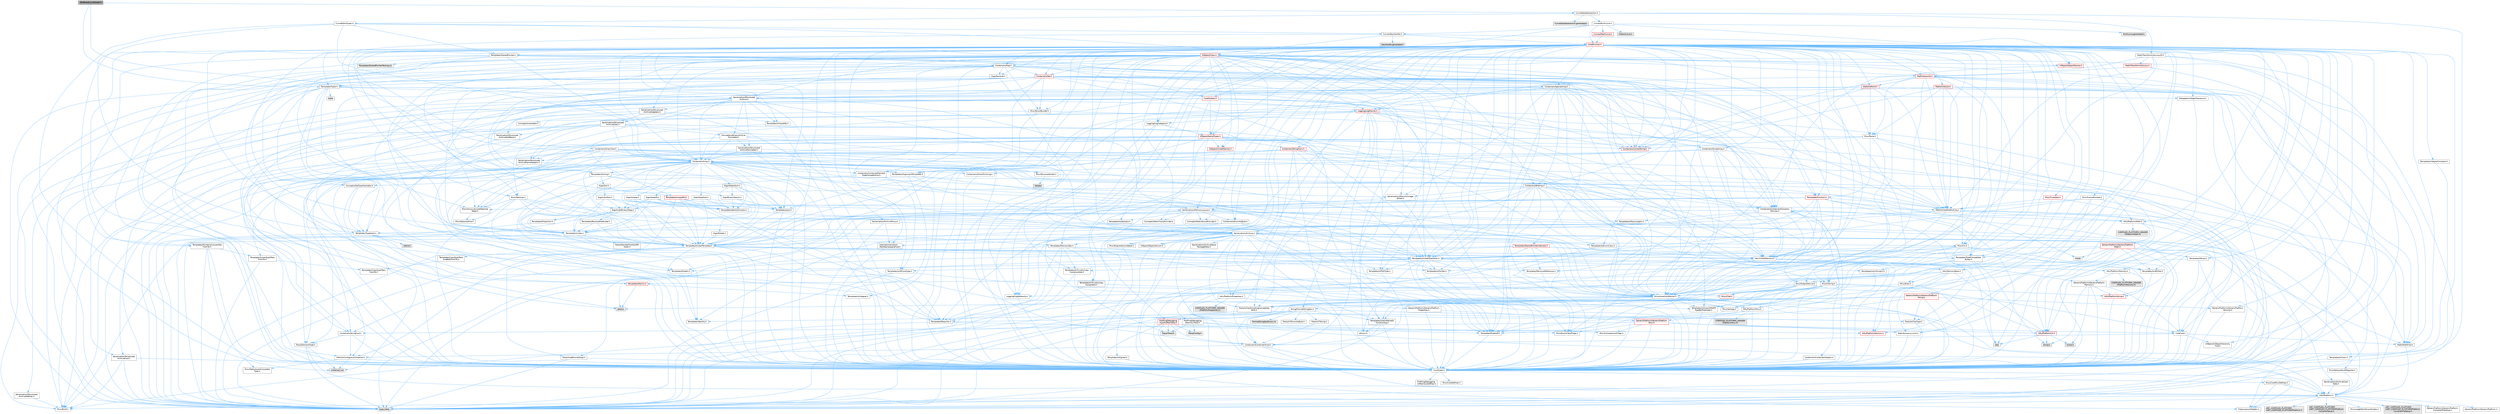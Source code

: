 digraph "IBufferedCurveModel.h"
{
 // INTERACTIVE_SVG=YES
 // LATEX_PDF_SIZE
  bgcolor="transparent";
  edge [fontname=Helvetica,fontsize=10,labelfontname=Helvetica,labelfontsize=10];
  node [fontname=Helvetica,fontsize=10,shape=box,height=0.2,width=0.4];
  Node1 [id="Node000001",label="IBufferedCurveModel.h",height=0.2,width=0.4,color="gray40", fillcolor="grey60", style="filled", fontcolor="black",tooltip=" "];
  Node1 -> Node2 [id="edge1_Node000001_Node000002",color="steelblue1",style="solid",tooltip=" "];
  Node2 [id="Node000002",label="Containers/Array.h",height=0.2,width=0.4,color="grey40", fillcolor="white", style="filled",URL="$df/dd0/Array_8h.html",tooltip=" "];
  Node2 -> Node3 [id="edge2_Node000002_Node000003",color="steelblue1",style="solid",tooltip=" "];
  Node3 [id="Node000003",label="CoreTypes.h",height=0.2,width=0.4,color="grey40", fillcolor="white", style="filled",URL="$dc/dec/CoreTypes_8h.html",tooltip=" "];
  Node3 -> Node4 [id="edge3_Node000003_Node000004",color="steelblue1",style="solid",tooltip=" "];
  Node4 [id="Node000004",label="HAL/Platform.h",height=0.2,width=0.4,color="grey40", fillcolor="white", style="filled",URL="$d9/dd0/Platform_8h.html",tooltip=" "];
  Node4 -> Node5 [id="edge4_Node000004_Node000005",color="steelblue1",style="solid",tooltip=" "];
  Node5 [id="Node000005",label="Misc/Build.h",height=0.2,width=0.4,color="grey40", fillcolor="white", style="filled",URL="$d3/dbb/Build_8h.html",tooltip=" "];
  Node4 -> Node6 [id="edge5_Node000004_Node000006",color="steelblue1",style="solid",tooltip=" "];
  Node6 [id="Node000006",label="Misc/LargeWorldCoordinates.h",height=0.2,width=0.4,color="grey40", fillcolor="white", style="filled",URL="$d2/dcb/LargeWorldCoordinates_8h.html",tooltip=" "];
  Node4 -> Node7 [id="edge6_Node000004_Node000007",color="steelblue1",style="solid",tooltip=" "];
  Node7 [id="Node000007",label="type_traits",height=0.2,width=0.4,color="grey60", fillcolor="#E0E0E0", style="filled",tooltip=" "];
  Node4 -> Node8 [id="edge7_Node000004_Node000008",color="steelblue1",style="solid",tooltip=" "];
  Node8 [id="Node000008",label="PreprocessorHelpers.h",height=0.2,width=0.4,color="grey40", fillcolor="white", style="filled",URL="$db/ddb/PreprocessorHelpers_8h.html",tooltip=" "];
  Node4 -> Node9 [id="edge8_Node000004_Node000009",color="steelblue1",style="solid",tooltip=" "];
  Node9 [id="Node000009",label="UBT_COMPILED_PLATFORM\l/UBT_COMPILED_PLATFORMPlatform\lCompilerPreSetup.h",height=0.2,width=0.4,color="grey60", fillcolor="#E0E0E0", style="filled",tooltip=" "];
  Node4 -> Node10 [id="edge9_Node000004_Node000010",color="steelblue1",style="solid",tooltip=" "];
  Node10 [id="Node000010",label="GenericPlatform/GenericPlatform\lCompilerPreSetup.h",height=0.2,width=0.4,color="grey40", fillcolor="white", style="filled",URL="$d9/dc8/GenericPlatformCompilerPreSetup_8h.html",tooltip=" "];
  Node4 -> Node11 [id="edge10_Node000004_Node000011",color="steelblue1",style="solid",tooltip=" "];
  Node11 [id="Node000011",label="GenericPlatform/GenericPlatform.h",height=0.2,width=0.4,color="grey40", fillcolor="white", style="filled",URL="$d6/d84/GenericPlatform_8h.html",tooltip=" "];
  Node4 -> Node12 [id="edge11_Node000004_Node000012",color="steelblue1",style="solid",tooltip=" "];
  Node12 [id="Node000012",label="UBT_COMPILED_PLATFORM\l/UBT_COMPILED_PLATFORMPlatform.h",height=0.2,width=0.4,color="grey60", fillcolor="#E0E0E0", style="filled",tooltip=" "];
  Node4 -> Node13 [id="edge12_Node000004_Node000013",color="steelblue1",style="solid",tooltip=" "];
  Node13 [id="Node000013",label="UBT_COMPILED_PLATFORM\l/UBT_COMPILED_PLATFORMPlatform\lCompilerSetup.h",height=0.2,width=0.4,color="grey60", fillcolor="#E0E0E0", style="filled",tooltip=" "];
  Node3 -> Node14 [id="edge13_Node000003_Node000014",color="steelblue1",style="solid",tooltip=" "];
  Node14 [id="Node000014",label="ProfilingDebugging\l/UMemoryDefines.h",height=0.2,width=0.4,color="grey40", fillcolor="white", style="filled",URL="$d2/da2/UMemoryDefines_8h.html",tooltip=" "];
  Node3 -> Node15 [id="edge14_Node000003_Node000015",color="steelblue1",style="solid",tooltip=" "];
  Node15 [id="Node000015",label="Misc/CoreMiscDefines.h",height=0.2,width=0.4,color="grey40", fillcolor="white", style="filled",URL="$da/d38/CoreMiscDefines_8h.html",tooltip=" "];
  Node15 -> Node4 [id="edge15_Node000015_Node000004",color="steelblue1",style="solid",tooltip=" "];
  Node15 -> Node8 [id="edge16_Node000015_Node000008",color="steelblue1",style="solid",tooltip=" "];
  Node3 -> Node16 [id="edge17_Node000003_Node000016",color="steelblue1",style="solid",tooltip=" "];
  Node16 [id="Node000016",label="Misc/CoreDefines.h",height=0.2,width=0.4,color="grey40", fillcolor="white", style="filled",URL="$d3/dd2/CoreDefines_8h.html",tooltip=" "];
  Node2 -> Node17 [id="edge18_Node000002_Node000017",color="steelblue1",style="solid",tooltip=" "];
  Node17 [id="Node000017",label="Misc/AssertionMacros.h",height=0.2,width=0.4,color="grey40", fillcolor="white", style="filled",URL="$d0/dfa/AssertionMacros_8h.html",tooltip=" "];
  Node17 -> Node3 [id="edge19_Node000017_Node000003",color="steelblue1",style="solid",tooltip=" "];
  Node17 -> Node4 [id="edge20_Node000017_Node000004",color="steelblue1",style="solid",tooltip=" "];
  Node17 -> Node18 [id="edge21_Node000017_Node000018",color="steelblue1",style="solid",tooltip=" "];
  Node18 [id="Node000018",label="HAL/PlatformMisc.h",height=0.2,width=0.4,color="grey40", fillcolor="white", style="filled",URL="$d0/df5/PlatformMisc_8h.html",tooltip=" "];
  Node18 -> Node3 [id="edge22_Node000018_Node000003",color="steelblue1",style="solid",tooltip=" "];
  Node18 -> Node19 [id="edge23_Node000018_Node000019",color="steelblue1",style="solid",tooltip=" "];
  Node19 [id="Node000019",label="GenericPlatform/GenericPlatform\lMisc.h",height=0.2,width=0.4,color="red", fillcolor="#FFF0F0", style="filled",URL="$db/d9a/GenericPlatformMisc_8h.html",tooltip=" "];
  Node19 -> Node20 [id="edge24_Node000019_Node000020",color="steelblue1",style="solid",tooltip=" "];
  Node20 [id="Node000020",label="Containers/StringFwd.h",height=0.2,width=0.4,color="grey40", fillcolor="white", style="filled",URL="$df/d37/StringFwd_8h.html",tooltip=" "];
  Node20 -> Node3 [id="edge25_Node000020_Node000003",color="steelblue1",style="solid",tooltip=" "];
  Node20 -> Node21 [id="edge26_Node000020_Node000021",color="steelblue1",style="solid",tooltip=" "];
  Node21 [id="Node000021",label="Traits/ElementType.h",height=0.2,width=0.4,color="grey40", fillcolor="white", style="filled",URL="$d5/d4f/ElementType_8h.html",tooltip=" "];
  Node21 -> Node4 [id="edge27_Node000021_Node000004",color="steelblue1",style="solid",tooltip=" "];
  Node21 -> Node22 [id="edge28_Node000021_Node000022",color="steelblue1",style="solid",tooltip=" "];
  Node22 [id="Node000022",label="initializer_list",height=0.2,width=0.4,color="grey60", fillcolor="#E0E0E0", style="filled",tooltip=" "];
  Node21 -> Node7 [id="edge29_Node000021_Node000007",color="steelblue1",style="solid",tooltip=" "];
  Node20 -> Node23 [id="edge30_Node000020_Node000023",color="steelblue1",style="solid",tooltip=" "];
  Node23 [id="Node000023",label="Traits/IsContiguousContainer.h",height=0.2,width=0.4,color="grey40", fillcolor="white", style="filled",URL="$d5/d3c/IsContiguousContainer_8h.html",tooltip=" "];
  Node23 -> Node3 [id="edge31_Node000023_Node000003",color="steelblue1",style="solid",tooltip=" "];
  Node23 -> Node24 [id="edge32_Node000023_Node000024",color="steelblue1",style="solid",tooltip=" "];
  Node24 [id="Node000024",label="Misc/StaticAssertComplete\lType.h",height=0.2,width=0.4,color="grey40", fillcolor="white", style="filled",URL="$d5/d4e/StaticAssertCompleteType_8h.html",tooltip=" "];
  Node23 -> Node22 [id="edge33_Node000023_Node000022",color="steelblue1",style="solid",tooltip=" "];
  Node19 -> Node25 [id="edge34_Node000019_Node000025",color="steelblue1",style="solid",tooltip=" "];
  Node25 [id="Node000025",label="CoreFwd.h",height=0.2,width=0.4,color="grey40", fillcolor="white", style="filled",URL="$d1/d1e/CoreFwd_8h.html",tooltip=" "];
  Node25 -> Node3 [id="edge35_Node000025_Node000003",color="steelblue1",style="solid",tooltip=" "];
  Node25 -> Node26 [id="edge36_Node000025_Node000026",color="steelblue1",style="solid",tooltip=" "];
  Node26 [id="Node000026",label="Containers/ContainersFwd.h",height=0.2,width=0.4,color="grey40", fillcolor="white", style="filled",URL="$d4/d0a/ContainersFwd_8h.html",tooltip=" "];
  Node26 -> Node4 [id="edge37_Node000026_Node000004",color="steelblue1",style="solid",tooltip=" "];
  Node26 -> Node3 [id="edge38_Node000026_Node000003",color="steelblue1",style="solid",tooltip=" "];
  Node26 -> Node23 [id="edge39_Node000026_Node000023",color="steelblue1",style="solid",tooltip=" "];
  Node25 -> Node27 [id="edge40_Node000025_Node000027",color="steelblue1",style="solid",tooltip=" "];
  Node27 [id="Node000027",label="Math/MathFwd.h",height=0.2,width=0.4,color="grey40", fillcolor="white", style="filled",URL="$d2/d10/MathFwd_8h.html",tooltip=" "];
  Node27 -> Node4 [id="edge41_Node000027_Node000004",color="steelblue1",style="solid",tooltip=" "];
  Node25 -> Node28 [id="edge42_Node000025_Node000028",color="steelblue1",style="solid",tooltip=" "];
  Node28 [id="Node000028",label="UObject/UObjectHierarchy\lFwd.h",height=0.2,width=0.4,color="grey40", fillcolor="white", style="filled",URL="$d3/d13/UObjectHierarchyFwd_8h.html",tooltip=" "];
  Node19 -> Node3 [id="edge43_Node000019_Node000003",color="steelblue1",style="solid",tooltip=" "];
  Node19 -> Node30 [id="edge44_Node000019_Node000030",color="steelblue1",style="solid",tooltip=" "];
  Node30 [id="Node000030",label="HAL/PlatformCrt.h",height=0.2,width=0.4,color="red", fillcolor="#FFF0F0", style="filled",URL="$d8/d75/PlatformCrt_8h.html",tooltip=" "];
  Node30 -> Node31 [id="edge45_Node000030_Node000031",color="steelblue1",style="solid",tooltip=" "];
  Node31 [id="Node000031",label="new",height=0.2,width=0.4,color="grey60", fillcolor="#E0E0E0", style="filled",tooltip=" "];
  Node30 -> Node32 [id="edge46_Node000030_Node000032",color="steelblue1",style="solid",tooltip=" "];
  Node32 [id="Node000032",label="wchar.h",height=0.2,width=0.4,color="grey60", fillcolor="#E0E0E0", style="filled",tooltip=" "];
  Node30 -> Node39 [id="edge47_Node000030_Node000039",color="steelblue1",style="solid",tooltip=" "];
  Node39 [id="Node000039",label="string.h",height=0.2,width=0.4,color="grey60", fillcolor="#E0E0E0", style="filled",tooltip=" "];
  Node19 -> Node40 [id="edge48_Node000019_Node000040",color="steelblue1",style="solid",tooltip=" "];
  Node40 [id="Node000040",label="Math/NumericLimits.h",height=0.2,width=0.4,color="grey40", fillcolor="white", style="filled",URL="$df/d1b/NumericLimits_8h.html",tooltip=" "];
  Node40 -> Node3 [id="edge49_Node000040_Node000003",color="steelblue1",style="solid",tooltip=" "];
  Node19 -> Node41 [id="edge50_Node000019_Node000041",color="steelblue1",style="solid",tooltip=" "];
  Node41 [id="Node000041",label="Misc/CompressionFlags.h",height=0.2,width=0.4,color="grey40", fillcolor="white", style="filled",URL="$d9/d76/CompressionFlags_8h.html",tooltip=" "];
  Node19 -> Node42 [id="edge51_Node000019_Node000042",color="steelblue1",style="solid",tooltip=" "];
  Node42 [id="Node000042",label="Misc/EnumClassFlags.h",height=0.2,width=0.4,color="grey40", fillcolor="white", style="filled",URL="$d8/de7/EnumClassFlags_8h.html",tooltip=" "];
  Node18 -> Node45 [id="edge52_Node000018_Node000045",color="steelblue1",style="solid",tooltip=" "];
  Node45 [id="Node000045",label="COMPILED_PLATFORM_HEADER\l(PlatformMisc.h)",height=0.2,width=0.4,color="grey60", fillcolor="#E0E0E0", style="filled",tooltip=" "];
  Node18 -> Node46 [id="edge53_Node000018_Node000046",color="steelblue1",style="solid",tooltip=" "];
  Node46 [id="Node000046",label="ProfilingDebugging\l/CpuProfilerTrace.h",height=0.2,width=0.4,color="red", fillcolor="#FFF0F0", style="filled",URL="$da/dcb/CpuProfilerTrace_8h.html",tooltip=" "];
  Node46 -> Node3 [id="edge54_Node000046_Node000003",color="steelblue1",style="solid",tooltip=" "];
  Node46 -> Node26 [id="edge55_Node000046_Node000026",color="steelblue1",style="solid",tooltip=" "];
  Node46 -> Node47 [id="edge56_Node000046_Node000047",color="steelblue1",style="solid",tooltip=" "];
  Node47 [id="Node000047",label="HAL/PlatformAtomics.h",height=0.2,width=0.4,color="red", fillcolor="#FFF0F0", style="filled",URL="$d3/d36/PlatformAtomics_8h.html",tooltip=" "];
  Node47 -> Node3 [id="edge57_Node000047_Node000003",color="steelblue1",style="solid",tooltip=" "];
  Node46 -> Node8 [id="edge58_Node000046_Node000008",color="steelblue1",style="solid",tooltip=" "];
  Node46 -> Node5 [id="edge59_Node000046_Node000005",color="steelblue1",style="solid",tooltip=" "];
  Node46 -> Node50 [id="edge60_Node000046_Node000050",color="steelblue1",style="solid",tooltip=" "];
  Node50 [id="Node000050",label="Trace/Config.h",height=0.2,width=0.4,color="grey60", fillcolor="#E0E0E0", style="filled",tooltip=" "];
  Node46 -> Node53 [id="edge61_Node000046_Node000053",color="steelblue1",style="solid",tooltip=" "];
  Node53 [id="Node000053",label="Trace/Trace.h",height=0.2,width=0.4,color="grey60", fillcolor="#E0E0E0", style="filled",tooltip=" "];
  Node17 -> Node8 [id="edge62_Node000017_Node000008",color="steelblue1",style="solid",tooltip=" "];
  Node17 -> Node54 [id="edge63_Node000017_Node000054",color="steelblue1",style="solid",tooltip=" "];
  Node54 [id="Node000054",label="Templates/EnableIf.h",height=0.2,width=0.4,color="grey40", fillcolor="white", style="filled",URL="$d7/d60/EnableIf_8h.html",tooltip=" "];
  Node54 -> Node3 [id="edge64_Node000054_Node000003",color="steelblue1",style="solid",tooltip=" "];
  Node17 -> Node55 [id="edge65_Node000017_Node000055",color="steelblue1",style="solid",tooltip=" "];
  Node55 [id="Node000055",label="Templates/IsArrayOrRefOf\lTypeByPredicate.h",height=0.2,width=0.4,color="grey40", fillcolor="white", style="filled",URL="$d6/da1/IsArrayOrRefOfTypeByPredicate_8h.html",tooltip=" "];
  Node55 -> Node3 [id="edge66_Node000055_Node000003",color="steelblue1",style="solid",tooltip=" "];
  Node17 -> Node56 [id="edge67_Node000017_Node000056",color="steelblue1",style="solid",tooltip=" "];
  Node56 [id="Node000056",label="Templates/IsValidVariadic\lFunctionArg.h",height=0.2,width=0.4,color="grey40", fillcolor="white", style="filled",URL="$d0/dc8/IsValidVariadicFunctionArg_8h.html",tooltip=" "];
  Node56 -> Node3 [id="edge68_Node000056_Node000003",color="steelblue1",style="solid",tooltip=" "];
  Node56 -> Node57 [id="edge69_Node000056_Node000057",color="steelblue1",style="solid",tooltip=" "];
  Node57 [id="Node000057",label="IsEnum.h",height=0.2,width=0.4,color="grey40", fillcolor="white", style="filled",URL="$d4/de5/IsEnum_8h.html",tooltip=" "];
  Node56 -> Node7 [id="edge70_Node000056_Node000007",color="steelblue1",style="solid",tooltip=" "];
  Node17 -> Node58 [id="edge71_Node000017_Node000058",color="steelblue1",style="solid",tooltip=" "];
  Node58 [id="Node000058",label="Traits/IsCharEncodingCompatible\lWith.h",height=0.2,width=0.4,color="grey40", fillcolor="white", style="filled",URL="$df/dd1/IsCharEncodingCompatibleWith_8h.html",tooltip=" "];
  Node58 -> Node7 [id="edge72_Node000058_Node000007",color="steelblue1",style="solid",tooltip=" "];
  Node58 -> Node59 [id="edge73_Node000058_Node000059",color="steelblue1",style="solid",tooltip=" "];
  Node59 [id="Node000059",label="Traits/IsCharType.h",height=0.2,width=0.4,color="grey40", fillcolor="white", style="filled",URL="$db/d51/IsCharType_8h.html",tooltip=" "];
  Node59 -> Node3 [id="edge74_Node000059_Node000003",color="steelblue1",style="solid",tooltip=" "];
  Node17 -> Node60 [id="edge75_Node000017_Node000060",color="steelblue1",style="solid",tooltip=" "];
  Node60 [id="Node000060",label="Misc/VarArgs.h",height=0.2,width=0.4,color="grey40", fillcolor="white", style="filled",URL="$d5/d6f/VarArgs_8h.html",tooltip=" "];
  Node60 -> Node3 [id="edge76_Node000060_Node000003",color="steelblue1",style="solid",tooltip=" "];
  Node17 -> Node61 [id="edge77_Node000017_Node000061",color="steelblue1",style="solid",tooltip=" "];
  Node61 [id="Node000061",label="String/FormatStringSan.h",height=0.2,width=0.4,color="grey40", fillcolor="white", style="filled",URL="$d3/d8b/FormatStringSan_8h.html",tooltip=" "];
  Node61 -> Node7 [id="edge78_Node000061_Node000007",color="steelblue1",style="solid",tooltip=" "];
  Node61 -> Node3 [id="edge79_Node000061_Node000003",color="steelblue1",style="solid",tooltip=" "];
  Node61 -> Node62 [id="edge80_Node000061_Node000062",color="steelblue1",style="solid",tooltip=" "];
  Node62 [id="Node000062",label="Templates/Requires.h",height=0.2,width=0.4,color="grey40", fillcolor="white", style="filled",URL="$dc/d96/Requires_8h.html",tooltip=" "];
  Node62 -> Node54 [id="edge81_Node000062_Node000054",color="steelblue1",style="solid",tooltip=" "];
  Node62 -> Node7 [id="edge82_Node000062_Node000007",color="steelblue1",style="solid",tooltip=" "];
  Node61 -> Node63 [id="edge83_Node000061_Node000063",color="steelblue1",style="solid",tooltip=" "];
  Node63 [id="Node000063",label="Templates/Identity.h",height=0.2,width=0.4,color="grey40", fillcolor="white", style="filled",URL="$d0/dd5/Identity_8h.html",tooltip=" "];
  Node61 -> Node56 [id="edge84_Node000061_Node000056",color="steelblue1",style="solid",tooltip=" "];
  Node61 -> Node59 [id="edge85_Node000061_Node000059",color="steelblue1",style="solid",tooltip=" "];
  Node61 -> Node64 [id="edge86_Node000061_Node000064",color="steelblue1",style="solid",tooltip=" "];
  Node64 [id="Node000064",label="Traits/IsTEnumAsByte.h",height=0.2,width=0.4,color="grey40", fillcolor="white", style="filled",URL="$d1/de6/IsTEnumAsByte_8h.html",tooltip=" "];
  Node61 -> Node65 [id="edge87_Node000061_Node000065",color="steelblue1",style="solid",tooltip=" "];
  Node65 [id="Node000065",label="Traits/IsTString.h",height=0.2,width=0.4,color="grey40", fillcolor="white", style="filled",URL="$d0/df8/IsTString_8h.html",tooltip=" "];
  Node65 -> Node26 [id="edge88_Node000065_Node000026",color="steelblue1",style="solid",tooltip=" "];
  Node61 -> Node26 [id="edge89_Node000061_Node000026",color="steelblue1",style="solid",tooltip=" "];
  Node61 -> Node66 [id="edge90_Node000061_Node000066",color="steelblue1",style="solid",tooltip=" "];
  Node66 [id="Node000066",label="FormatStringSanErrors.inl",height=0.2,width=0.4,color="grey60", fillcolor="#E0E0E0", style="filled",tooltip=" "];
  Node17 -> Node67 [id="edge91_Node000017_Node000067",color="steelblue1",style="solid",tooltip=" "];
  Node67 [id="Node000067",label="atomic",height=0.2,width=0.4,color="grey60", fillcolor="#E0E0E0", style="filled",tooltip=" "];
  Node2 -> Node68 [id="edge92_Node000002_Node000068",color="steelblue1",style="solid",tooltip=" "];
  Node68 [id="Node000068",label="Misc/IntrusiveUnsetOptional\lState.h",height=0.2,width=0.4,color="grey40", fillcolor="white", style="filled",URL="$d2/d0a/IntrusiveUnsetOptionalState_8h.html",tooltip=" "];
  Node68 -> Node69 [id="edge93_Node000068_Node000069",color="steelblue1",style="solid",tooltip=" "];
  Node69 [id="Node000069",label="Misc/OptionalFwd.h",height=0.2,width=0.4,color="grey40", fillcolor="white", style="filled",URL="$dc/d50/OptionalFwd_8h.html",tooltip=" "];
  Node2 -> Node70 [id="edge94_Node000002_Node000070",color="steelblue1",style="solid",tooltip=" "];
  Node70 [id="Node000070",label="Misc/ReverseIterate.h",height=0.2,width=0.4,color="grey40", fillcolor="white", style="filled",URL="$db/de3/ReverseIterate_8h.html",tooltip=" "];
  Node70 -> Node4 [id="edge95_Node000070_Node000004",color="steelblue1",style="solid",tooltip=" "];
  Node70 -> Node71 [id="edge96_Node000070_Node000071",color="steelblue1",style="solid",tooltip=" "];
  Node71 [id="Node000071",label="iterator",height=0.2,width=0.4,color="grey60", fillcolor="#E0E0E0", style="filled",tooltip=" "];
  Node2 -> Node72 [id="edge97_Node000002_Node000072",color="steelblue1",style="solid",tooltip=" "];
  Node72 [id="Node000072",label="HAL/UnrealMemory.h",height=0.2,width=0.4,color="grey40", fillcolor="white", style="filled",URL="$d9/d96/UnrealMemory_8h.html",tooltip=" "];
  Node72 -> Node3 [id="edge98_Node000072_Node000003",color="steelblue1",style="solid",tooltip=" "];
  Node72 -> Node73 [id="edge99_Node000072_Node000073",color="steelblue1",style="solid",tooltip=" "];
  Node73 [id="Node000073",label="GenericPlatform/GenericPlatform\lMemory.h",height=0.2,width=0.4,color="grey40", fillcolor="white", style="filled",URL="$dd/d22/GenericPlatformMemory_8h.html",tooltip=" "];
  Node73 -> Node25 [id="edge100_Node000073_Node000025",color="steelblue1",style="solid",tooltip=" "];
  Node73 -> Node3 [id="edge101_Node000073_Node000003",color="steelblue1",style="solid",tooltip=" "];
  Node73 -> Node74 [id="edge102_Node000073_Node000074",color="steelblue1",style="solid",tooltip=" "];
  Node74 [id="Node000074",label="HAL/PlatformString.h",height=0.2,width=0.4,color="red", fillcolor="#FFF0F0", style="filled",URL="$db/db5/PlatformString_8h.html",tooltip=" "];
  Node74 -> Node3 [id="edge103_Node000074_Node000003",color="steelblue1",style="solid",tooltip=" "];
  Node73 -> Node39 [id="edge104_Node000073_Node000039",color="steelblue1",style="solid",tooltip=" "];
  Node73 -> Node32 [id="edge105_Node000073_Node000032",color="steelblue1",style="solid",tooltip=" "];
  Node72 -> Node76 [id="edge106_Node000072_Node000076",color="steelblue1",style="solid",tooltip=" "];
  Node76 [id="Node000076",label="HAL/MemoryBase.h",height=0.2,width=0.4,color="grey40", fillcolor="white", style="filled",URL="$d6/d9f/MemoryBase_8h.html",tooltip=" "];
  Node76 -> Node3 [id="edge107_Node000076_Node000003",color="steelblue1",style="solid",tooltip=" "];
  Node76 -> Node47 [id="edge108_Node000076_Node000047",color="steelblue1",style="solid",tooltip=" "];
  Node76 -> Node30 [id="edge109_Node000076_Node000030",color="steelblue1",style="solid",tooltip=" "];
  Node76 -> Node77 [id="edge110_Node000076_Node000077",color="steelblue1",style="solid",tooltip=" "];
  Node77 [id="Node000077",label="Misc/Exec.h",height=0.2,width=0.4,color="grey40", fillcolor="white", style="filled",URL="$de/ddb/Exec_8h.html",tooltip=" "];
  Node77 -> Node3 [id="edge111_Node000077_Node000003",color="steelblue1",style="solid",tooltip=" "];
  Node77 -> Node17 [id="edge112_Node000077_Node000017",color="steelblue1",style="solid",tooltip=" "];
  Node76 -> Node78 [id="edge113_Node000076_Node000078",color="steelblue1",style="solid",tooltip=" "];
  Node78 [id="Node000078",label="Misc/OutputDevice.h",height=0.2,width=0.4,color="grey40", fillcolor="white", style="filled",URL="$d7/d32/OutputDevice_8h.html",tooltip=" "];
  Node78 -> Node25 [id="edge114_Node000078_Node000025",color="steelblue1",style="solid",tooltip=" "];
  Node78 -> Node3 [id="edge115_Node000078_Node000003",color="steelblue1",style="solid",tooltip=" "];
  Node78 -> Node79 [id="edge116_Node000078_Node000079",color="steelblue1",style="solid",tooltip=" "];
  Node79 [id="Node000079",label="Logging/LogVerbosity.h",height=0.2,width=0.4,color="grey40", fillcolor="white", style="filled",URL="$d2/d8f/LogVerbosity_8h.html",tooltip=" "];
  Node79 -> Node3 [id="edge117_Node000079_Node000003",color="steelblue1",style="solid",tooltip=" "];
  Node78 -> Node60 [id="edge118_Node000078_Node000060",color="steelblue1",style="solid",tooltip=" "];
  Node78 -> Node55 [id="edge119_Node000078_Node000055",color="steelblue1",style="solid",tooltip=" "];
  Node78 -> Node56 [id="edge120_Node000078_Node000056",color="steelblue1",style="solid",tooltip=" "];
  Node78 -> Node58 [id="edge121_Node000078_Node000058",color="steelblue1",style="solid",tooltip=" "];
  Node76 -> Node80 [id="edge122_Node000076_Node000080",color="steelblue1",style="solid",tooltip=" "];
  Node80 [id="Node000080",label="Templates/Atomic.h",height=0.2,width=0.4,color="red", fillcolor="#FFF0F0", style="filled",URL="$d3/d91/Atomic_8h.html",tooltip=" "];
  Node80 -> Node83 [id="edge123_Node000080_Node000083",color="steelblue1",style="solid",tooltip=" "];
  Node83 [id="Node000083",label="Templates/IsIntegral.h",height=0.2,width=0.4,color="grey40", fillcolor="white", style="filled",URL="$da/d64/IsIntegral_8h.html",tooltip=" "];
  Node83 -> Node3 [id="edge124_Node000083_Node000003",color="steelblue1",style="solid",tooltip=" "];
  Node80 -> Node67 [id="edge125_Node000080_Node000067",color="steelblue1",style="solid",tooltip=" "];
  Node72 -> Node89 [id="edge126_Node000072_Node000089",color="steelblue1",style="solid",tooltip=" "];
  Node89 [id="Node000089",label="HAL/PlatformMemory.h",height=0.2,width=0.4,color="grey40", fillcolor="white", style="filled",URL="$de/d68/PlatformMemory_8h.html",tooltip=" "];
  Node89 -> Node3 [id="edge127_Node000089_Node000003",color="steelblue1",style="solid",tooltip=" "];
  Node89 -> Node73 [id="edge128_Node000089_Node000073",color="steelblue1",style="solid",tooltip=" "];
  Node89 -> Node90 [id="edge129_Node000089_Node000090",color="steelblue1",style="solid",tooltip=" "];
  Node90 [id="Node000090",label="COMPILED_PLATFORM_HEADER\l(PlatformMemory.h)",height=0.2,width=0.4,color="grey60", fillcolor="#E0E0E0", style="filled",tooltip=" "];
  Node72 -> Node91 [id="edge130_Node000072_Node000091",color="steelblue1",style="solid",tooltip=" "];
  Node91 [id="Node000091",label="ProfilingDebugging\l/MemoryTrace.h",height=0.2,width=0.4,color="grey40", fillcolor="white", style="filled",URL="$da/dd7/MemoryTrace_8h.html",tooltip=" "];
  Node91 -> Node4 [id="edge131_Node000091_Node000004",color="steelblue1",style="solid",tooltip=" "];
  Node91 -> Node42 [id="edge132_Node000091_Node000042",color="steelblue1",style="solid",tooltip=" "];
  Node91 -> Node50 [id="edge133_Node000091_Node000050",color="steelblue1",style="solid",tooltip=" "];
  Node91 -> Node53 [id="edge134_Node000091_Node000053",color="steelblue1",style="solid",tooltip=" "];
  Node72 -> Node92 [id="edge135_Node000072_Node000092",color="steelblue1",style="solid",tooltip=" "];
  Node92 [id="Node000092",label="Templates/IsPointer.h",height=0.2,width=0.4,color="grey40", fillcolor="white", style="filled",URL="$d7/d05/IsPointer_8h.html",tooltip=" "];
  Node92 -> Node3 [id="edge136_Node000092_Node000003",color="steelblue1",style="solid",tooltip=" "];
  Node2 -> Node93 [id="edge137_Node000002_Node000093",color="steelblue1",style="solid",tooltip=" "];
  Node93 [id="Node000093",label="Templates/UnrealTypeTraits.h",height=0.2,width=0.4,color="grey40", fillcolor="white", style="filled",URL="$d2/d2d/UnrealTypeTraits_8h.html",tooltip=" "];
  Node93 -> Node3 [id="edge138_Node000093_Node000003",color="steelblue1",style="solid",tooltip=" "];
  Node93 -> Node92 [id="edge139_Node000093_Node000092",color="steelblue1",style="solid",tooltip=" "];
  Node93 -> Node17 [id="edge140_Node000093_Node000017",color="steelblue1",style="solid",tooltip=" "];
  Node93 -> Node85 [id="edge141_Node000093_Node000085",color="steelblue1",style="solid",tooltip=" "];
  Node85 [id="Node000085",label="Templates/AndOrNot.h",height=0.2,width=0.4,color="grey40", fillcolor="white", style="filled",URL="$db/d0a/AndOrNot_8h.html",tooltip=" "];
  Node85 -> Node3 [id="edge142_Node000085_Node000003",color="steelblue1",style="solid",tooltip=" "];
  Node93 -> Node54 [id="edge143_Node000093_Node000054",color="steelblue1",style="solid",tooltip=" "];
  Node93 -> Node94 [id="edge144_Node000093_Node000094",color="steelblue1",style="solid",tooltip=" "];
  Node94 [id="Node000094",label="Templates/IsArithmetic.h",height=0.2,width=0.4,color="grey40", fillcolor="white", style="filled",URL="$d2/d5d/IsArithmetic_8h.html",tooltip=" "];
  Node94 -> Node3 [id="edge145_Node000094_Node000003",color="steelblue1",style="solid",tooltip=" "];
  Node93 -> Node57 [id="edge146_Node000093_Node000057",color="steelblue1",style="solid",tooltip=" "];
  Node93 -> Node95 [id="edge147_Node000093_Node000095",color="steelblue1",style="solid",tooltip=" "];
  Node95 [id="Node000095",label="Templates/Models.h",height=0.2,width=0.4,color="grey40", fillcolor="white", style="filled",URL="$d3/d0c/Models_8h.html",tooltip=" "];
  Node95 -> Node63 [id="edge148_Node000095_Node000063",color="steelblue1",style="solid",tooltip=" "];
  Node93 -> Node96 [id="edge149_Node000093_Node000096",color="steelblue1",style="solid",tooltip=" "];
  Node96 [id="Node000096",label="Templates/IsPODType.h",height=0.2,width=0.4,color="grey40", fillcolor="white", style="filled",URL="$d7/db1/IsPODType_8h.html",tooltip=" "];
  Node96 -> Node3 [id="edge150_Node000096_Node000003",color="steelblue1",style="solid",tooltip=" "];
  Node93 -> Node97 [id="edge151_Node000093_Node000097",color="steelblue1",style="solid",tooltip=" "];
  Node97 [id="Node000097",label="Templates/IsUECoreType.h",height=0.2,width=0.4,color="grey40", fillcolor="white", style="filled",URL="$d1/db8/IsUECoreType_8h.html",tooltip=" "];
  Node97 -> Node3 [id="edge152_Node000097_Node000003",color="steelblue1",style="solid",tooltip=" "];
  Node97 -> Node7 [id="edge153_Node000097_Node000007",color="steelblue1",style="solid",tooltip=" "];
  Node93 -> Node86 [id="edge154_Node000093_Node000086",color="steelblue1",style="solid",tooltip=" "];
  Node86 [id="Node000086",label="Templates/IsTriviallyCopy\lConstructible.h",height=0.2,width=0.4,color="grey40", fillcolor="white", style="filled",URL="$d3/d78/IsTriviallyCopyConstructible_8h.html",tooltip=" "];
  Node86 -> Node3 [id="edge155_Node000086_Node000003",color="steelblue1",style="solid",tooltip=" "];
  Node86 -> Node7 [id="edge156_Node000086_Node000007",color="steelblue1",style="solid",tooltip=" "];
  Node2 -> Node98 [id="edge157_Node000002_Node000098",color="steelblue1",style="solid",tooltip=" "];
  Node98 [id="Node000098",label="Templates/UnrealTemplate.h",height=0.2,width=0.4,color="grey40", fillcolor="white", style="filled",URL="$d4/d24/UnrealTemplate_8h.html",tooltip=" "];
  Node98 -> Node3 [id="edge158_Node000098_Node000003",color="steelblue1",style="solid",tooltip=" "];
  Node98 -> Node92 [id="edge159_Node000098_Node000092",color="steelblue1",style="solid",tooltip=" "];
  Node98 -> Node72 [id="edge160_Node000098_Node000072",color="steelblue1",style="solid",tooltip=" "];
  Node98 -> Node99 [id="edge161_Node000098_Node000099",color="steelblue1",style="solid",tooltip=" "];
  Node99 [id="Node000099",label="Templates/CopyQualifiers\lAndRefsFromTo.h",height=0.2,width=0.4,color="grey40", fillcolor="white", style="filled",URL="$d3/db3/CopyQualifiersAndRefsFromTo_8h.html",tooltip=" "];
  Node99 -> Node100 [id="edge162_Node000099_Node000100",color="steelblue1",style="solid",tooltip=" "];
  Node100 [id="Node000100",label="Templates/CopyQualifiers\lFromTo.h",height=0.2,width=0.4,color="grey40", fillcolor="white", style="filled",URL="$d5/db4/CopyQualifiersFromTo_8h.html",tooltip=" "];
  Node98 -> Node93 [id="edge163_Node000098_Node000093",color="steelblue1",style="solid",tooltip=" "];
  Node98 -> Node101 [id="edge164_Node000098_Node000101",color="steelblue1",style="solid",tooltip=" "];
  Node101 [id="Node000101",label="Templates/RemoveReference.h",height=0.2,width=0.4,color="grey40", fillcolor="white", style="filled",URL="$da/dbe/RemoveReference_8h.html",tooltip=" "];
  Node101 -> Node3 [id="edge165_Node000101_Node000003",color="steelblue1",style="solid",tooltip=" "];
  Node98 -> Node62 [id="edge166_Node000098_Node000062",color="steelblue1",style="solid",tooltip=" "];
  Node98 -> Node102 [id="edge167_Node000098_Node000102",color="steelblue1",style="solid",tooltip=" "];
  Node102 [id="Node000102",label="Templates/TypeCompatible\lBytes.h",height=0.2,width=0.4,color="grey40", fillcolor="white", style="filled",URL="$df/d0a/TypeCompatibleBytes_8h.html",tooltip=" "];
  Node102 -> Node3 [id="edge168_Node000102_Node000003",color="steelblue1",style="solid",tooltip=" "];
  Node102 -> Node39 [id="edge169_Node000102_Node000039",color="steelblue1",style="solid",tooltip=" "];
  Node102 -> Node31 [id="edge170_Node000102_Node000031",color="steelblue1",style="solid",tooltip=" "];
  Node102 -> Node7 [id="edge171_Node000102_Node000007",color="steelblue1",style="solid",tooltip=" "];
  Node98 -> Node63 [id="edge172_Node000098_Node000063",color="steelblue1",style="solid",tooltip=" "];
  Node98 -> Node23 [id="edge173_Node000098_Node000023",color="steelblue1",style="solid",tooltip=" "];
  Node98 -> Node103 [id="edge174_Node000098_Node000103",color="steelblue1",style="solid",tooltip=" "];
  Node103 [id="Node000103",label="Traits/UseBitwiseSwap.h",height=0.2,width=0.4,color="grey40", fillcolor="white", style="filled",URL="$db/df3/UseBitwiseSwap_8h.html",tooltip=" "];
  Node103 -> Node3 [id="edge175_Node000103_Node000003",color="steelblue1",style="solid",tooltip=" "];
  Node103 -> Node7 [id="edge176_Node000103_Node000007",color="steelblue1",style="solid",tooltip=" "];
  Node98 -> Node7 [id="edge177_Node000098_Node000007",color="steelblue1",style="solid",tooltip=" "];
  Node2 -> Node104 [id="edge178_Node000002_Node000104",color="steelblue1",style="solid",tooltip=" "];
  Node104 [id="Node000104",label="Containers/AllowShrinking.h",height=0.2,width=0.4,color="grey40", fillcolor="white", style="filled",URL="$d7/d1a/AllowShrinking_8h.html",tooltip=" "];
  Node104 -> Node3 [id="edge179_Node000104_Node000003",color="steelblue1",style="solid",tooltip=" "];
  Node2 -> Node105 [id="edge180_Node000002_Node000105",color="steelblue1",style="solid",tooltip=" "];
  Node105 [id="Node000105",label="Containers/ContainerAllocation\lPolicies.h",height=0.2,width=0.4,color="grey40", fillcolor="white", style="filled",URL="$d7/dff/ContainerAllocationPolicies_8h.html",tooltip=" "];
  Node105 -> Node3 [id="edge181_Node000105_Node000003",color="steelblue1",style="solid",tooltip=" "];
  Node105 -> Node106 [id="edge182_Node000105_Node000106",color="steelblue1",style="solid",tooltip=" "];
  Node106 [id="Node000106",label="Containers/ContainerHelpers.h",height=0.2,width=0.4,color="grey40", fillcolor="white", style="filled",URL="$d7/d33/ContainerHelpers_8h.html",tooltip=" "];
  Node106 -> Node3 [id="edge183_Node000106_Node000003",color="steelblue1",style="solid",tooltip=" "];
  Node105 -> Node105 [id="edge184_Node000105_Node000105",color="steelblue1",style="solid",tooltip=" "];
  Node105 -> Node107 [id="edge185_Node000105_Node000107",color="steelblue1",style="solid",tooltip=" "];
  Node107 [id="Node000107",label="HAL/PlatformMath.h",height=0.2,width=0.4,color="grey40", fillcolor="white", style="filled",URL="$dc/d53/PlatformMath_8h.html",tooltip=" "];
  Node107 -> Node3 [id="edge186_Node000107_Node000003",color="steelblue1",style="solid",tooltip=" "];
  Node107 -> Node108 [id="edge187_Node000107_Node000108",color="steelblue1",style="solid",tooltip=" "];
  Node108 [id="Node000108",label="GenericPlatform/GenericPlatform\lMath.h",height=0.2,width=0.4,color="red", fillcolor="#FFF0F0", style="filled",URL="$d5/d79/GenericPlatformMath_8h.html",tooltip=" "];
  Node108 -> Node3 [id="edge188_Node000108_Node000003",color="steelblue1",style="solid",tooltip=" "];
  Node108 -> Node26 [id="edge189_Node000108_Node000026",color="steelblue1",style="solid",tooltip=" "];
  Node108 -> Node30 [id="edge190_Node000108_Node000030",color="steelblue1",style="solid",tooltip=" "];
  Node108 -> Node85 [id="edge191_Node000108_Node000085",color="steelblue1",style="solid",tooltip=" "];
  Node108 -> Node109 [id="edge192_Node000108_Node000109",color="steelblue1",style="solid",tooltip=" "];
  Node109 [id="Node000109",label="Templates/Decay.h",height=0.2,width=0.4,color="grey40", fillcolor="white", style="filled",URL="$dd/d0f/Decay_8h.html",tooltip=" "];
  Node109 -> Node3 [id="edge193_Node000109_Node000003",color="steelblue1",style="solid",tooltip=" "];
  Node109 -> Node101 [id="edge194_Node000109_Node000101",color="steelblue1",style="solid",tooltip=" "];
  Node109 -> Node7 [id="edge195_Node000109_Node000007",color="steelblue1",style="solid",tooltip=" "];
  Node108 -> Node93 [id="edge196_Node000108_Node000093",color="steelblue1",style="solid",tooltip=" "];
  Node108 -> Node62 [id="edge197_Node000108_Node000062",color="steelblue1",style="solid",tooltip=" "];
  Node108 -> Node102 [id="edge198_Node000108_Node000102",color="steelblue1",style="solid",tooltip=" "];
  Node108 -> Node113 [id="edge199_Node000108_Node000113",color="steelblue1",style="solid",tooltip=" "];
  Node113 [id="Node000113",label="limits",height=0.2,width=0.4,color="grey60", fillcolor="#E0E0E0", style="filled",tooltip=" "];
  Node108 -> Node7 [id="edge200_Node000108_Node000007",color="steelblue1",style="solid",tooltip=" "];
  Node107 -> Node114 [id="edge201_Node000107_Node000114",color="steelblue1",style="solid",tooltip=" "];
  Node114 [id="Node000114",label="COMPILED_PLATFORM_HEADER\l(PlatformMath.h)",height=0.2,width=0.4,color="grey60", fillcolor="#E0E0E0", style="filled",tooltip=" "];
  Node105 -> Node72 [id="edge202_Node000105_Node000072",color="steelblue1",style="solid",tooltip=" "];
  Node105 -> Node40 [id="edge203_Node000105_Node000040",color="steelblue1",style="solid",tooltip=" "];
  Node105 -> Node17 [id="edge204_Node000105_Node000017",color="steelblue1",style="solid",tooltip=" "];
  Node105 -> Node115 [id="edge205_Node000105_Node000115",color="steelblue1",style="solid",tooltip=" "];
  Node115 [id="Node000115",label="Templates/IsPolymorphic.h",height=0.2,width=0.4,color="grey40", fillcolor="white", style="filled",URL="$dc/d20/IsPolymorphic_8h.html",tooltip=" "];
  Node105 -> Node116 [id="edge206_Node000105_Node000116",color="steelblue1",style="solid",tooltip=" "];
  Node116 [id="Node000116",label="Templates/MemoryOps.h",height=0.2,width=0.4,color="grey40", fillcolor="white", style="filled",URL="$db/dea/MemoryOps_8h.html",tooltip=" "];
  Node116 -> Node3 [id="edge207_Node000116_Node000003",color="steelblue1",style="solid",tooltip=" "];
  Node116 -> Node72 [id="edge208_Node000116_Node000072",color="steelblue1",style="solid",tooltip=" "];
  Node116 -> Node87 [id="edge209_Node000116_Node000087",color="steelblue1",style="solid",tooltip=" "];
  Node87 [id="Node000087",label="Templates/IsTriviallyCopy\lAssignable.h",height=0.2,width=0.4,color="grey40", fillcolor="white", style="filled",URL="$d2/df2/IsTriviallyCopyAssignable_8h.html",tooltip=" "];
  Node87 -> Node3 [id="edge210_Node000087_Node000003",color="steelblue1",style="solid",tooltip=" "];
  Node87 -> Node7 [id="edge211_Node000087_Node000007",color="steelblue1",style="solid",tooltip=" "];
  Node116 -> Node86 [id="edge212_Node000116_Node000086",color="steelblue1",style="solid",tooltip=" "];
  Node116 -> Node62 [id="edge213_Node000116_Node000062",color="steelblue1",style="solid",tooltip=" "];
  Node116 -> Node93 [id="edge214_Node000116_Node000093",color="steelblue1",style="solid",tooltip=" "];
  Node116 -> Node103 [id="edge215_Node000116_Node000103",color="steelblue1",style="solid",tooltip=" "];
  Node116 -> Node31 [id="edge216_Node000116_Node000031",color="steelblue1",style="solid",tooltip=" "];
  Node116 -> Node7 [id="edge217_Node000116_Node000007",color="steelblue1",style="solid",tooltip=" "];
  Node105 -> Node102 [id="edge218_Node000105_Node000102",color="steelblue1",style="solid",tooltip=" "];
  Node105 -> Node7 [id="edge219_Node000105_Node000007",color="steelblue1",style="solid",tooltip=" "];
  Node2 -> Node117 [id="edge220_Node000002_Node000117",color="steelblue1",style="solid",tooltip=" "];
  Node117 [id="Node000117",label="Containers/ContainerElement\lTypeCompatibility.h",height=0.2,width=0.4,color="grey40", fillcolor="white", style="filled",URL="$df/ddf/ContainerElementTypeCompatibility_8h.html",tooltip=" "];
  Node117 -> Node3 [id="edge221_Node000117_Node000003",color="steelblue1",style="solid",tooltip=" "];
  Node117 -> Node93 [id="edge222_Node000117_Node000093",color="steelblue1",style="solid",tooltip=" "];
  Node2 -> Node118 [id="edge223_Node000002_Node000118",color="steelblue1",style="solid",tooltip=" "];
  Node118 [id="Node000118",label="Serialization/Archive.h",height=0.2,width=0.4,color="grey40", fillcolor="white", style="filled",URL="$d7/d3b/Archive_8h.html",tooltip=" "];
  Node118 -> Node25 [id="edge224_Node000118_Node000025",color="steelblue1",style="solid",tooltip=" "];
  Node118 -> Node3 [id="edge225_Node000118_Node000003",color="steelblue1",style="solid",tooltip=" "];
  Node118 -> Node119 [id="edge226_Node000118_Node000119",color="steelblue1",style="solid",tooltip=" "];
  Node119 [id="Node000119",label="HAL/PlatformProperties.h",height=0.2,width=0.4,color="grey40", fillcolor="white", style="filled",URL="$d9/db0/PlatformProperties_8h.html",tooltip=" "];
  Node119 -> Node3 [id="edge227_Node000119_Node000003",color="steelblue1",style="solid",tooltip=" "];
  Node119 -> Node120 [id="edge228_Node000119_Node000120",color="steelblue1",style="solid",tooltip=" "];
  Node120 [id="Node000120",label="GenericPlatform/GenericPlatform\lProperties.h",height=0.2,width=0.4,color="grey40", fillcolor="white", style="filled",URL="$d2/dcd/GenericPlatformProperties_8h.html",tooltip=" "];
  Node120 -> Node3 [id="edge229_Node000120_Node000003",color="steelblue1",style="solid",tooltip=" "];
  Node120 -> Node19 [id="edge230_Node000120_Node000019",color="steelblue1",style="solid",tooltip=" "];
  Node119 -> Node121 [id="edge231_Node000119_Node000121",color="steelblue1",style="solid",tooltip=" "];
  Node121 [id="Node000121",label="COMPILED_PLATFORM_HEADER\l(PlatformProperties.h)",height=0.2,width=0.4,color="grey60", fillcolor="#E0E0E0", style="filled",tooltip=" "];
  Node118 -> Node122 [id="edge232_Node000118_Node000122",color="steelblue1",style="solid",tooltip=" "];
  Node122 [id="Node000122",label="Internationalization\l/TextNamespaceFwd.h",height=0.2,width=0.4,color="grey40", fillcolor="white", style="filled",URL="$d8/d97/TextNamespaceFwd_8h.html",tooltip=" "];
  Node122 -> Node3 [id="edge233_Node000122_Node000003",color="steelblue1",style="solid",tooltip=" "];
  Node118 -> Node27 [id="edge234_Node000118_Node000027",color="steelblue1",style="solid",tooltip=" "];
  Node118 -> Node17 [id="edge235_Node000118_Node000017",color="steelblue1",style="solid",tooltip=" "];
  Node118 -> Node5 [id="edge236_Node000118_Node000005",color="steelblue1",style="solid",tooltip=" "];
  Node118 -> Node41 [id="edge237_Node000118_Node000041",color="steelblue1",style="solid",tooltip=" "];
  Node118 -> Node123 [id="edge238_Node000118_Node000123",color="steelblue1",style="solid",tooltip=" "];
  Node123 [id="Node000123",label="Misc/EngineVersionBase.h",height=0.2,width=0.4,color="grey40", fillcolor="white", style="filled",URL="$d5/d2b/EngineVersionBase_8h.html",tooltip=" "];
  Node123 -> Node3 [id="edge239_Node000123_Node000003",color="steelblue1",style="solid",tooltip=" "];
  Node118 -> Node60 [id="edge240_Node000118_Node000060",color="steelblue1",style="solid",tooltip=" "];
  Node118 -> Node124 [id="edge241_Node000118_Node000124",color="steelblue1",style="solid",tooltip=" "];
  Node124 [id="Node000124",label="Serialization/ArchiveCook\lData.h",height=0.2,width=0.4,color="grey40", fillcolor="white", style="filled",URL="$dc/db6/ArchiveCookData_8h.html",tooltip=" "];
  Node124 -> Node4 [id="edge242_Node000124_Node000004",color="steelblue1",style="solid",tooltip=" "];
  Node118 -> Node125 [id="edge243_Node000118_Node000125",color="steelblue1",style="solid",tooltip=" "];
  Node125 [id="Node000125",label="Serialization/ArchiveSave\lPackageData.h",height=0.2,width=0.4,color="grey40", fillcolor="white", style="filled",URL="$d1/d37/ArchiveSavePackageData_8h.html",tooltip=" "];
  Node118 -> Node54 [id="edge244_Node000118_Node000054",color="steelblue1",style="solid",tooltip=" "];
  Node118 -> Node55 [id="edge245_Node000118_Node000055",color="steelblue1",style="solid",tooltip=" "];
  Node118 -> Node126 [id="edge246_Node000118_Node000126",color="steelblue1",style="solid",tooltip=" "];
  Node126 [id="Node000126",label="Templates/IsEnumClass.h",height=0.2,width=0.4,color="grey40", fillcolor="white", style="filled",URL="$d7/d15/IsEnumClass_8h.html",tooltip=" "];
  Node126 -> Node3 [id="edge247_Node000126_Node000003",color="steelblue1",style="solid",tooltip=" "];
  Node126 -> Node85 [id="edge248_Node000126_Node000085",color="steelblue1",style="solid",tooltip=" "];
  Node118 -> Node112 [id="edge249_Node000118_Node000112",color="steelblue1",style="solid",tooltip=" "];
  Node112 [id="Node000112",label="Templates/IsSigned.h",height=0.2,width=0.4,color="grey40", fillcolor="white", style="filled",URL="$d8/dd8/IsSigned_8h.html",tooltip=" "];
  Node112 -> Node3 [id="edge250_Node000112_Node000003",color="steelblue1",style="solid",tooltip=" "];
  Node118 -> Node56 [id="edge251_Node000118_Node000056",color="steelblue1",style="solid",tooltip=" "];
  Node118 -> Node98 [id="edge252_Node000118_Node000098",color="steelblue1",style="solid",tooltip=" "];
  Node118 -> Node58 [id="edge253_Node000118_Node000058",color="steelblue1",style="solid",tooltip=" "];
  Node118 -> Node127 [id="edge254_Node000118_Node000127",color="steelblue1",style="solid",tooltip=" "];
  Node127 [id="Node000127",label="UObject/ObjectVersion.h",height=0.2,width=0.4,color="grey40", fillcolor="white", style="filled",URL="$da/d63/ObjectVersion_8h.html",tooltip=" "];
  Node127 -> Node3 [id="edge255_Node000127_Node000003",color="steelblue1",style="solid",tooltip=" "];
  Node2 -> Node128 [id="edge256_Node000002_Node000128",color="steelblue1",style="solid",tooltip=" "];
  Node128 [id="Node000128",label="Serialization/MemoryImage\lWriter.h",height=0.2,width=0.4,color="grey40", fillcolor="white", style="filled",URL="$d0/d08/MemoryImageWriter_8h.html",tooltip=" "];
  Node128 -> Node3 [id="edge257_Node000128_Node000003",color="steelblue1",style="solid",tooltip=" "];
  Node128 -> Node129 [id="edge258_Node000128_Node000129",color="steelblue1",style="solid",tooltip=" "];
  Node129 [id="Node000129",label="Serialization/MemoryLayout.h",height=0.2,width=0.4,color="grey40", fillcolor="white", style="filled",URL="$d7/d66/MemoryLayout_8h.html",tooltip=" "];
  Node129 -> Node130 [id="edge259_Node000129_Node000130",color="steelblue1",style="solid",tooltip=" "];
  Node130 [id="Node000130",label="Concepts/StaticClassProvider.h",height=0.2,width=0.4,color="grey40", fillcolor="white", style="filled",URL="$dd/d83/StaticClassProvider_8h.html",tooltip=" "];
  Node129 -> Node131 [id="edge260_Node000129_Node000131",color="steelblue1",style="solid",tooltip=" "];
  Node131 [id="Node000131",label="Concepts/StaticStructProvider.h",height=0.2,width=0.4,color="grey40", fillcolor="white", style="filled",URL="$d5/d77/StaticStructProvider_8h.html",tooltip=" "];
  Node129 -> Node132 [id="edge261_Node000129_Node000132",color="steelblue1",style="solid",tooltip=" "];
  Node132 [id="Node000132",label="Containers/EnumAsByte.h",height=0.2,width=0.4,color="grey40", fillcolor="white", style="filled",URL="$d6/d9a/EnumAsByte_8h.html",tooltip=" "];
  Node132 -> Node3 [id="edge262_Node000132_Node000003",color="steelblue1",style="solid",tooltip=" "];
  Node132 -> Node96 [id="edge263_Node000132_Node000096",color="steelblue1",style="solid",tooltip=" "];
  Node132 -> Node133 [id="edge264_Node000132_Node000133",color="steelblue1",style="solid",tooltip=" "];
  Node133 [id="Node000133",label="Templates/TypeHash.h",height=0.2,width=0.4,color="grey40", fillcolor="white", style="filled",URL="$d1/d62/TypeHash_8h.html",tooltip=" "];
  Node133 -> Node3 [id="edge265_Node000133_Node000003",color="steelblue1",style="solid",tooltip=" "];
  Node133 -> Node62 [id="edge266_Node000133_Node000062",color="steelblue1",style="solid",tooltip=" "];
  Node133 -> Node134 [id="edge267_Node000133_Node000134",color="steelblue1",style="solid",tooltip=" "];
  Node134 [id="Node000134",label="Misc/Crc.h",height=0.2,width=0.4,color="grey40", fillcolor="white", style="filled",URL="$d4/dd2/Crc_8h.html",tooltip=" "];
  Node134 -> Node3 [id="edge268_Node000134_Node000003",color="steelblue1",style="solid",tooltip=" "];
  Node134 -> Node74 [id="edge269_Node000134_Node000074",color="steelblue1",style="solid",tooltip=" "];
  Node134 -> Node17 [id="edge270_Node000134_Node000017",color="steelblue1",style="solid",tooltip=" "];
  Node134 -> Node135 [id="edge271_Node000134_Node000135",color="steelblue1",style="solid",tooltip=" "];
  Node135 [id="Node000135",label="Misc/CString.h",height=0.2,width=0.4,color="grey40", fillcolor="white", style="filled",URL="$d2/d49/CString_8h.html",tooltip=" "];
  Node135 -> Node3 [id="edge272_Node000135_Node000003",color="steelblue1",style="solid",tooltip=" "];
  Node135 -> Node30 [id="edge273_Node000135_Node000030",color="steelblue1",style="solid",tooltip=" "];
  Node135 -> Node74 [id="edge274_Node000135_Node000074",color="steelblue1",style="solid",tooltip=" "];
  Node135 -> Node17 [id="edge275_Node000135_Node000017",color="steelblue1",style="solid",tooltip=" "];
  Node135 -> Node136 [id="edge276_Node000135_Node000136",color="steelblue1",style="solid",tooltip=" "];
  Node136 [id="Node000136",label="Misc/Char.h",height=0.2,width=0.4,color="red", fillcolor="#FFF0F0", style="filled",URL="$d0/d58/Char_8h.html",tooltip=" "];
  Node136 -> Node3 [id="edge277_Node000136_Node000003",color="steelblue1",style="solid",tooltip=" "];
  Node136 -> Node7 [id="edge278_Node000136_Node000007",color="steelblue1",style="solid",tooltip=" "];
  Node135 -> Node60 [id="edge279_Node000135_Node000060",color="steelblue1",style="solid",tooltip=" "];
  Node135 -> Node55 [id="edge280_Node000135_Node000055",color="steelblue1",style="solid",tooltip=" "];
  Node135 -> Node56 [id="edge281_Node000135_Node000056",color="steelblue1",style="solid",tooltip=" "];
  Node135 -> Node58 [id="edge282_Node000135_Node000058",color="steelblue1",style="solid",tooltip=" "];
  Node134 -> Node136 [id="edge283_Node000134_Node000136",color="steelblue1",style="solid",tooltip=" "];
  Node134 -> Node93 [id="edge284_Node000134_Node000093",color="steelblue1",style="solid",tooltip=" "];
  Node134 -> Node59 [id="edge285_Node000134_Node000059",color="steelblue1",style="solid",tooltip=" "];
  Node133 -> Node139 [id="edge286_Node000133_Node000139",color="steelblue1",style="solid",tooltip=" "];
  Node139 [id="Node000139",label="stdint.h",height=0.2,width=0.4,color="grey60", fillcolor="#E0E0E0", style="filled",tooltip=" "];
  Node133 -> Node7 [id="edge287_Node000133_Node000007",color="steelblue1",style="solid",tooltip=" "];
  Node129 -> Node20 [id="edge288_Node000129_Node000020",color="steelblue1",style="solid",tooltip=" "];
  Node129 -> Node72 [id="edge289_Node000129_Node000072",color="steelblue1",style="solid",tooltip=" "];
  Node129 -> Node140 [id="edge290_Node000129_Node000140",color="steelblue1",style="solid",tooltip=" "];
  Node140 [id="Node000140",label="Misc/DelayedAutoRegister.h",height=0.2,width=0.4,color="grey40", fillcolor="white", style="filled",URL="$d1/dda/DelayedAutoRegister_8h.html",tooltip=" "];
  Node140 -> Node4 [id="edge291_Node000140_Node000004",color="steelblue1",style="solid",tooltip=" "];
  Node129 -> Node54 [id="edge292_Node000129_Node000054",color="steelblue1",style="solid",tooltip=" "];
  Node129 -> Node141 [id="edge293_Node000129_Node000141",color="steelblue1",style="solid",tooltip=" "];
  Node141 [id="Node000141",label="Templates/IsAbstract.h",height=0.2,width=0.4,color="grey40", fillcolor="white", style="filled",URL="$d8/db7/IsAbstract_8h.html",tooltip=" "];
  Node129 -> Node115 [id="edge294_Node000129_Node000115",color="steelblue1",style="solid",tooltip=" "];
  Node129 -> Node95 [id="edge295_Node000129_Node000095",color="steelblue1",style="solid",tooltip=" "];
  Node129 -> Node98 [id="edge296_Node000129_Node000098",color="steelblue1",style="solid",tooltip=" "];
  Node2 -> Node142 [id="edge297_Node000002_Node000142",color="steelblue1",style="solid",tooltip=" "];
  Node142 [id="Node000142",label="Algo/Heapify.h",height=0.2,width=0.4,color="grey40", fillcolor="white", style="filled",URL="$d0/d2a/Heapify_8h.html",tooltip=" "];
  Node142 -> Node143 [id="edge298_Node000142_Node000143",color="steelblue1",style="solid",tooltip=" "];
  Node143 [id="Node000143",label="Algo/Impl/BinaryHeap.h",height=0.2,width=0.4,color="grey40", fillcolor="white", style="filled",URL="$d7/da3/Algo_2Impl_2BinaryHeap_8h.html",tooltip=" "];
  Node143 -> Node144 [id="edge299_Node000143_Node000144",color="steelblue1",style="solid",tooltip=" "];
  Node144 [id="Node000144",label="Templates/Invoke.h",height=0.2,width=0.4,color="grey40", fillcolor="white", style="filled",URL="$d7/deb/Invoke_8h.html",tooltip=" "];
  Node144 -> Node3 [id="edge300_Node000144_Node000003",color="steelblue1",style="solid",tooltip=" "];
  Node144 -> Node145 [id="edge301_Node000144_Node000145",color="steelblue1",style="solid",tooltip=" "];
  Node145 [id="Node000145",label="Traits/MemberFunctionPtr\lOuter.h",height=0.2,width=0.4,color="grey40", fillcolor="white", style="filled",URL="$db/da7/MemberFunctionPtrOuter_8h.html",tooltip=" "];
  Node144 -> Node98 [id="edge302_Node000144_Node000098",color="steelblue1",style="solid",tooltip=" "];
  Node144 -> Node7 [id="edge303_Node000144_Node000007",color="steelblue1",style="solid",tooltip=" "];
  Node143 -> Node146 [id="edge304_Node000143_Node000146",color="steelblue1",style="solid",tooltip=" "];
  Node146 [id="Node000146",label="Templates/Projection.h",height=0.2,width=0.4,color="grey40", fillcolor="white", style="filled",URL="$d7/df0/Projection_8h.html",tooltip=" "];
  Node146 -> Node7 [id="edge305_Node000146_Node000007",color="steelblue1",style="solid",tooltip=" "];
  Node143 -> Node147 [id="edge306_Node000143_Node000147",color="steelblue1",style="solid",tooltip=" "];
  Node147 [id="Node000147",label="Templates/ReversePredicate.h",height=0.2,width=0.4,color="grey40", fillcolor="white", style="filled",URL="$d8/d28/ReversePredicate_8h.html",tooltip=" "];
  Node147 -> Node144 [id="edge307_Node000147_Node000144",color="steelblue1",style="solid",tooltip=" "];
  Node147 -> Node98 [id="edge308_Node000147_Node000098",color="steelblue1",style="solid",tooltip=" "];
  Node143 -> Node7 [id="edge309_Node000143_Node000007",color="steelblue1",style="solid",tooltip=" "];
  Node142 -> Node148 [id="edge310_Node000142_Node000148",color="steelblue1",style="solid",tooltip=" "];
  Node148 [id="Node000148",label="Templates/IdentityFunctor.h",height=0.2,width=0.4,color="grey40", fillcolor="white", style="filled",URL="$d7/d2e/IdentityFunctor_8h.html",tooltip=" "];
  Node148 -> Node4 [id="edge311_Node000148_Node000004",color="steelblue1",style="solid",tooltip=" "];
  Node142 -> Node144 [id="edge312_Node000142_Node000144",color="steelblue1",style="solid",tooltip=" "];
  Node142 -> Node149 [id="edge313_Node000142_Node000149",color="steelblue1",style="solid",tooltip=" "];
  Node149 [id="Node000149",label="Templates/Less.h",height=0.2,width=0.4,color="grey40", fillcolor="white", style="filled",URL="$de/dc8/Less_8h.html",tooltip=" "];
  Node149 -> Node3 [id="edge314_Node000149_Node000003",color="steelblue1",style="solid",tooltip=" "];
  Node149 -> Node98 [id="edge315_Node000149_Node000098",color="steelblue1",style="solid",tooltip=" "];
  Node142 -> Node98 [id="edge316_Node000142_Node000098",color="steelblue1",style="solid",tooltip=" "];
  Node2 -> Node150 [id="edge317_Node000002_Node000150",color="steelblue1",style="solid",tooltip=" "];
  Node150 [id="Node000150",label="Algo/HeapSort.h",height=0.2,width=0.4,color="grey40", fillcolor="white", style="filled",URL="$d3/d92/HeapSort_8h.html",tooltip=" "];
  Node150 -> Node143 [id="edge318_Node000150_Node000143",color="steelblue1",style="solid",tooltip=" "];
  Node150 -> Node148 [id="edge319_Node000150_Node000148",color="steelblue1",style="solid",tooltip=" "];
  Node150 -> Node149 [id="edge320_Node000150_Node000149",color="steelblue1",style="solid",tooltip=" "];
  Node150 -> Node98 [id="edge321_Node000150_Node000098",color="steelblue1",style="solid",tooltip=" "];
  Node2 -> Node151 [id="edge322_Node000002_Node000151",color="steelblue1",style="solid",tooltip=" "];
  Node151 [id="Node000151",label="Algo/IsHeap.h",height=0.2,width=0.4,color="grey40", fillcolor="white", style="filled",URL="$de/d32/IsHeap_8h.html",tooltip=" "];
  Node151 -> Node143 [id="edge323_Node000151_Node000143",color="steelblue1",style="solid",tooltip=" "];
  Node151 -> Node148 [id="edge324_Node000151_Node000148",color="steelblue1",style="solid",tooltip=" "];
  Node151 -> Node144 [id="edge325_Node000151_Node000144",color="steelblue1",style="solid",tooltip=" "];
  Node151 -> Node149 [id="edge326_Node000151_Node000149",color="steelblue1",style="solid",tooltip=" "];
  Node151 -> Node98 [id="edge327_Node000151_Node000098",color="steelblue1",style="solid",tooltip=" "];
  Node2 -> Node143 [id="edge328_Node000002_Node000143",color="steelblue1",style="solid",tooltip=" "];
  Node2 -> Node152 [id="edge329_Node000002_Node000152",color="steelblue1",style="solid",tooltip=" "];
  Node152 [id="Node000152",label="Algo/StableSort.h",height=0.2,width=0.4,color="grey40", fillcolor="white", style="filled",URL="$d7/d3c/StableSort_8h.html",tooltip=" "];
  Node152 -> Node153 [id="edge330_Node000152_Node000153",color="steelblue1",style="solid",tooltip=" "];
  Node153 [id="Node000153",label="Algo/BinarySearch.h",height=0.2,width=0.4,color="grey40", fillcolor="white", style="filled",URL="$db/db4/BinarySearch_8h.html",tooltip=" "];
  Node153 -> Node148 [id="edge331_Node000153_Node000148",color="steelblue1",style="solid",tooltip=" "];
  Node153 -> Node144 [id="edge332_Node000153_Node000144",color="steelblue1",style="solid",tooltip=" "];
  Node153 -> Node149 [id="edge333_Node000153_Node000149",color="steelblue1",style="solid",tooltip=" "];
  Node152 -> Node154 [id="edge334_Node000152_Node000154",color="steelblue1",style="solid",tooltip=" "];
  Node154 [id="Node000154",label="Algo/Rotate.h",height=0.2,width=0.4,color="grey40", fillcolor="white", style="filled",URL="$dd/da7/Rotate_8h.html",tooltip=" "];
  Node154 -> Node98 [id="edge335_Node000154_Node000098",color="steelblue1",style="solid",tooltip=" "];
  Node152 -> Node148 [id="edge336_Node000152_Node000148",color="steelblue1",style="solid",tooltip=" "];
  Node152 -> Node144 [id="edge337_Node000152_Node000144",color="steelblue1",style="solid",tooltip=" "];
  Node152 -> Node149 [id="edge338_Node000152_Node000149",color="steelblue1",style="solid",tooltip=" "];
  Node152 -> Node98 [id="edge339_Node000152_Node000098",color="steelblue1",style="solid",tooltip=" "];
  Node2 -> Node155 [id="edge340_Node000002_Node000155",color="steelblue1",style="solid",tooltip=" "];
  Node155 [id="Node000155",label="Concepts/GetTypeHashable.h",height=0.2,width=0.4,color="grey40", fillcolor="white", style="filled",URL="$d3/da2/GetTypeHashable_8h.html",tooltip=" "];
  Node155 -> Node3 [id="edge341_Node000155_Node000003",color="steelblue1",style="solid",tooltip=" "];
  Node155 -> Node133 [id="edge342_Node000155_Node000133",color="steelblue1",style="solid",tooltip=" "];
  Node2 -> Node148 [id="edge343_Node000002_Node000148",color="steelblue1",style="solid",tooltip=" "];
  Node2 -> Node144 [id="edge344_Node000002_Node000144",color="steelblue1",style="solid",tooltip=" "];
  Node2 -> Node149 [id="edge345_Node000002_Node000149",color="steelblue1",style="solid",tooltip=" "];
  Node2 -> Node156 [id="edge346_Node000002_Node000156",color="steelblue1",style="solid",tooltip=" "];
  Node156 [id="Node000156",label="Templates/LosesQualifiers\lFromTo.h",height=0.2,width=0.4,color="grey40", fillcolor="white", style="filled",URL="$d2/db3/LosesQualifiersFromTo_8h.html",tooltip=" "];
  Node156 -> Node100 [id="edge347_Node000156_Node000100",color="steelblue1",style="solid",tooltip=" "];
  Node156 -> Node7 [id="edge348_Node000156_Node000007",color="steelblue1",style="solid",tooltip=" "];
  Node2 -> Node62 [id="edge349_Node000002_Node000062",color="steelblue1",style="solid",tooltip=" "];
  Node2 -> Node157 [id="edge350_Node000002_Node000157",color="steelblue1",style="solid",tooltip=" "];
  Node157 [id="Node000157",label="Templates/Sorting.h",height=0.2,width=0.4,color="grey40", fillcolor="white", style="filled",URL="$d3/d9e/Sorting_8h.html",tooltip=" "];
  Node157 -> Node3 [id="edge351_Node000157_Node000003",color="steelblue1",style="solid",tooltip=" "];
  Node157 -> Node153 [id="edge352_Node000157_Node000153",color="steelblue1",style="solid",tooltip=" "];
  Node157 -> Node158 [id="edge353_Node000157_Node000158",color="steelblue1",style="solid",tooltip=" "];
  Node158 [id="Node000158",label="Algo/Sort.h",height=0.2,width=0.4,color="grey40", fillcolor="white", style="filled",URL="$d1/d87/Sort_8h.html",tooltip=" "];
  Node158 -> Node159 [id="edge354_Node000158_Node000159",color="steelblue1",style="solid",tooltip=" "];
  Node159 [id="Node000159",label="Algo/IntroSort.h",height=0.2,width=0.4,color="grey40", fillcolor="white", style="filled",URL="$d3/db3/IntroSort_8h.html",tooltip=" "];
  Node159 -> Node143 [id="edge355_Node000159_Node000143",color="steelblue1",style="solid",tooltip=" "];
  Node159 -> Node160 [id="edge356_Node000159_Node000160",color="steelblue1",style="solid",tooltip=" "];
  Node160 [id="Node000160",label="Math/UnrealMathUtility.h",height=0.2,width=0.4,color="grey40", fillcolor="white", style="filled",URL="$db/db8/UnrealMathUtility_8h.html",tooltip=" "];
  Node160 -> Node3 [id="edge357_Node000160_Node000003",color="steelblue1",style="solid",tooltip=" "];
  Node160 -> Node17 [id="edge358_Node000160_Node000017",color="steelblue1",style="solid",tooltip=" "];
  Node160 -> Node107 [id="edge359_Node000160_Node000107",color="steelblue1",style="solid",tooltip=" "];
  Node160 -> Node27 [id="edge360_Node000160_Node000027",color="steelblue1",style="solid",tooltip=" "];
  Node160 -> Node63 [id="edge361_Node000160_Node000063",color="steelblue1",style="solid",tooltip=" "];
  Node160 -> Node62 [id="edge362_Node000160_Node000062",color="steelblue1",style="solid",tooltip=" "];
  Node159 -> Node148 [id="edge363_Node000159_Node000148",color="steelblue1",style="solid",tooltip=" "];
  Node159 -> Node144 [id="edge364_Node000159_Node000144",color="steelblue1",style="solid",tooltip=" "];
  Node159 -> Node146 [id="edge365_Node000159_Node000146",color="steelblue1",style="solid",tooltip=" "];
  Node159 -> Node149 [id="edge366_Node000159_Node000149",color="steelblue1",style="solid",tooltip=" "];
  Node159 -> Node98 [id="edge367_Node000159_Node000098",color="steelblue1",style="solid",tooltip=" "];
  Node157 -> Node107 [id="edge368_Node000157_Node000107",color="steelblue1",style="solid",tooltip=" "];
  Node157 -> Node149 [id="edge369_Node000157_Node000149",color="steelblue1",style="solid",tooltip=" "];
  Node2 -> Node161 [id="edge370_Node000002_Node000161",color="steelblue1",style="solid",tooltip=" "];
  Node161 [id="Node000161",label="Templates/AlignmentTemplates.h",height=0.2,width=0.4,color="grey40", fillcolor="white", style="filled",URL="$dd/d32/AlignmentTemplates_8h.html",tooltip=" "];
  Node161 -> Node3 [id="edge371_Node000161_Node000003",color="steelblue1",style="solid",tooltip=" "];
  Node161 -> Node83 [id="edge372_Node000161_Node000083",color="steelblue1",style="solid",tooltip=" "];
  Node161 -> Node92 [id="edge373_Node000161_Node000092",color="steelblue1",style="solid",tooltip=" "];
  Node2 -> Node21 [id="edge374_Node000002_Node000021",color="steelblue1",style="solid",tooltip=" "];
  Node2 -> Node113 [id="edge375_Node000002_Node000113",color="steelblue1",style="solid",tooltip=" "];
  Node2 -> Node7 [id="edge376_Node000002_Node000007",color="steelblue1",style="solid",tooltip=" "];
  Node1 -> Node162 [id="edge377_Node000001_Node000162",color="steelblue1",style="solid",tooltip=" "];
  Node162 [id="Node000162",label="Templates/Tuple.h",height=0.2,width=0.4,color="grey40", fillcolor="white", style="filled",URL="$d2/d4f/Tuple_8h.html",tooltip=" "];
  Node162 -> Node3 [id="edge378_Node000162_Node000003",color="steelblue1",style="solid",tooltip=" "];
  Node162 -> Node98 [id="edge379_Node000162_Node000098",color="steelblue1",style="solid",tooltip=" "];
  Node162 -> Node163 [id="edge380_Node000162_Node000163",color="steelblue1",style="solid",tooltip=" "];
  Node163 [id="Node000163",label="Delegates/IntegerSequence.h",height=0.2,width=0.4,color="grey40", fillcolor="white", style="filled",URL="$d2/dcc/IntegerSequence_8h.html",tooltip=" "];
  Node163 -> Node3 [id="edge381_Node000163_Node000003",color="steelblue1",style="solid",tooltip=" "];
  Node162 -> Node144 [id="edge382_Node000162_Node000144",color="steelblue1",style="solid",tooltip=" "];
  Node162 -> Node164 [id="edge383_Node000162_Node000164",color="steelblue1",style="solid",tooltip=" "];
  Node164 [id="Node000164",label="Serialization/Structured\lArchive.h",height=0.2,width=0.4,color="grey40", fillcolor="white", style="filled",URL="$d9/d1e/StructuredArchive_8h.html",tooltip=" "];
  Node164 -> Node2 [id="edge384_Node000164_Node000002",color="steelblue1",style="solid",tooltip=" "];
  Node164 -> Node105 [id="edge385_Node000164_Node000105",color="steelblue1",style="solid",tooltip=" "];
  Node164 -> Node3 [id="edge386_Node000164_Node000003",color="steelblue1",style="solid",tooltip=" "];
  Node164 -> Node165 [id="edge387_Node000164_Node000165",color="steelblue1",style="solid",tooltip=" "];
  Node165 [id="Node000165",label="Formatters/BinaryArchive\lFormatter.h",height=0.2,width=0.4,color="grey40", fillcolor="white", style="filled",URL="$d2/d01/BinaryArchiveFormatter_8h.html",tooltip=" "];
  Node165 -> Node2 [id="edge388_Node000165_Node000002",color="steelblue1",style="solid",tooltip=" "];
  Node165 -> Node4 [id="edge389_Node000165_Node000004",color="steelblue1",style="solid",tooltip=" "];
  Node165 -> Node118 [id="edge390_Node000165_Node000118",color="steelblue1",style="solid",tooltip=" "];
  Node165 -> Node166 [id="edge391_Node000165_Node000166",color="steelblue1",style="solid",tooltip=" "];
  Node166 [id="Node000166",label="Serialization/Structured\lArchiveFormatter.h",height=0.2,width=0.4,color="grey40", fillcolor="white", style="filled",URL="$db/dfe/StructuredArchiveFormatter_8h.html",tooltip=" "];
  Node166 -> Node2 [id="edge392_Node000166_Node000002",color="steelblue1",style="solid",tooltip=" "];
  Node166 -> Node25 [id="edge393_Node000166_Node000025",color="steelblue1",style="solid",tooltip=" "];
  Node166 -> Node3 [id="edge394_Node000166_Node000003",color="steelblue1",style="solid",tooltip=" "];
  Node166 -> Node167 [id="edge395_Node000166_Node000167",color="steelblue1",style="solid",tooltip=" "];
  Node167 [id="Node000167",label="Serialization/Structured\lArchiveNameHelpers.h",height=0.2,width=0.4,color="grey40", fillcolor="white", style="filled",URL="$d0/d7b/StructuredArchiveNameHelpers_8h.html",tooltip=" "];
  Node167 -> Node3 [id="edge396_Node000167_Node000003",color="steelblue1",style="solid",tooltip=" "];
  Node167 -> Node63 [id="edge397_Node000167_Node000063",color="steelblue1",style="solid",tooltip=" "];
  Node165 -> Node167 [id="edge398_Node000165_Node000167",color="steelblue1",style="solid",tooltip=" "];
  Node164 -> Node5 [id="edge399_Node000164_Node000005",color="steelblue1",style="solid",tooltip=" "];
  Node164 -> Node118 [id="edge400_Node000164_Node000118",color="steelblue1",style="solid",tooltip=" "];
  Node164 -> Node168 [id="edge401_Node000164_Node000168",color="steelblue1",style="solid",tooltip=" "];
  Node168 [id="Node000168",label="Serialization/Structured\lArchiveAdapters.h",height=0.2,width=0.4,color="grey40", fillcolor="white", style="filled",URL="$d3/de1/StructuredArchiveAdapters_8h.html",tooltip=" "];
  Node168 -> Node3 [id="edge402_Node000168_Node000003",color="steelblue1",style="solid",tooltip=" "];
  Node168 -> Node169 [id="edge403_Node000168_Node000169",color="steelblue1",style="solid",tooltip=" "];
  Node169 [id="Node000169",label="Concepts/Insertable.h",height=0.2,width=0.4,color="grey40", fillcolor="white", style="filled",URL="$d8/d3b/Insertable_8h.html",tooltip=" "];
  Node168 -> Node95 [id="edge404_Node000168_Node000095",color="steelblue1",style="solid",tooltip=" "];
  Node168 -> Node170 [id="edge405_Node000168_Node000170",color="steelblue1",style="solid",tooltip=" "];
  Node170 [id="Node000170",label="Serialization/ArchiveProxy.h",height=0.2,width=0.4,color="grey40", fillcolor="white", style="filled",URL="$dc/dda/ArchiveProxy_8h.html",tooltip=" "];
  Node170 -> Node3 [id="edge406_Node000170_Node000003",color="steelblue1",style="solid",tooltip=" "];
  Node170 -> Node122 [id="edge407_Node000170_Node000122",color="steelblue1",style="solid",tooltip=" "];
  Node170 -> Node118 [id="edge408_Node000170_Node000118",color="steelblue1",style="solid",tooltip=" "];
  Node168 -> Node171 [id="edge409_Node000168_Node000171",color="steelblue1",style="solid",tooltip=" "];
  Node171 [id="Node000171",label="Serialization/Structured\lArchiveSlots.h",height=0.2,width=0.4,color="grey40", fillcolor="white", style="filled",URL="$d2/d87/StructuredArchiveSlots_8h.html",tooltip=" "];
  Node171 -> Node2 [id="edge410_Node000171_Node000002",color="steelblue1",style="solid",tooltip=" "];
  Node171 -> Node3 [id="edge411_Node000171_Node000003",color="steelblue1",style="solid",tooltip=" "];
  Node171 -> Node165 [id="edge412_Node000171_Node000165",color="steelblue1",style="solid",tooltip=" "];
  Node171 -> Node5 [id="edge413_Node000171_Node000005",color="steelblue1",style="solid",tooltip=" "];
  Node171 -> Node172 [id="edge414_Node000171_Node000172",color="steelblue1",style="solid",tooltip=" "];
  Node172 [id="Node000172",label="Misc/Optional.h",height=0.2,width=0.4,color="grey40", fillcolor="white", style="filled",URL="$d2/dae/Optional_8h.html",tooltip=" "];
  Node172 -> Node3 [id="edge415_Node000172_Node000003",color="steelblue1",style="solid",tooltip=" "];
  Node172 -> Node17 [id="edge416_Node000172_Node000017",color="steelblue1",style="solid",tooltip=" "];
  Node172 -> Node68 [id="edge417_Node000172_Node000068",color="steelblue1",style="solid",tooltip=" "];
  Node172 -> Node69 [id="edge418_Node000172_Node000069",color="steelblue1",style="solid",tooltip=" "];
  Node172 -> Node116 [id="edge419_Node000172_Node000116",color="steelblue1",style="solid",tooltip=" "];
  Node172 -> Node98 [id="edge420_Node000172_Node000098",color="steelblue1",style="solid",tooltip=" "];
  Node172 -> Node118 [id="edge421_Node000172_Node000118",color="steelblue1",style="solid",tooltip=" "];
  Node171 -> Node118 [id="edge422_Node000171_Node000118",color="steelblue1",style="solid",tooltip=" "];
  Node171 -> Node173 [id="edge423_Node000171_Node000173",color="steelblue1",style="solid",tooltip=" "];
  Node173 [id="Node000173",label="Serialization/Structured\lArchiveFwd.h",height=0.2,width=0.4,color="grey40", fillcolor="white", style="filled",URL="$d2/df9/StructuredArchiveFwd_8h.html",tooltip=" "];
  Node173 -> Node3 [id="edge424_Node000173_Node000003",color="steelblue1",style="solid",tooltip=" "];
  Node173 -> Node5 [id="edge425_Node000173_Node000005",color="steelblue1",style="solid",tooltip=" "];
  Node173 -> Node7 [id="edge426_Node000173_Node000007",color="steelblue1",style="solid",tooltip=" "];
  Node171 -> Node167 [id="edge427_Node000171_Node000167",color="steelblue1",style="solid",tooltip=" "];
  Node171 -> Node174 [id="edge428_Node000171_Node000174",color="steelblue1",style="solid",tooltip=" "];
  Node174 [id="Node000174",label="Serialization/Structured\lArchiveSlotBase.h",height=0.2,width=0.4,color="grey40", fillcolor="white", style="filled",URL="$d9/d9a/StructuredArchiveSlotBase_8h.html",tooltip=" "];
  Node174 -> Node3 [id="edge429_Node000174_Node000003",color="steelblue1",style="solid",tooltip=" "];
  Node171 -> Node54 [id="edge430_Node000171_Node000054",color="steelblue1",style="solid",tooltip=" "];
  Node171 -> Node126 [id="edge431_Node000171_Node000126",color="steelblue1",style="solid",tooltip=" "];
  Node168 -> Node175 [id="edge432_Node000168_Node000175",color="steelblue1",style="solid",tooltip=" "];
  Node175 [id="Node000175",label="Templates/UniqueObj.h",height=0.2,width=0.4,color="grey40", fillcolor="white", style="filled",URL="$da/d95/UniqueObj_8h.html",tooltip=" "];
  Node175 -> Node3 [id="edge433_Node000175_Node000003",color="steelblue1",style="solid",tooltip=" "];
  Node175 -> Node176 [id="edge434_Node000175_Node000176",color="steelblue1",style="solid",tooltip=" "];
  Node176 [id="Node000176",label="Templates/UniquePtr.h",height=0.2,width=0.4,color="red", fillcolor="#FFF0F0", style="filled",URL="$de/d1a/UniquePtr_8h.html",tooltip=" "];
  Node176 -> Node3 [id="edge435_Node000176_Node000003",color="steelblue1",style="solid",tooltip=" "];
  Node176 -> Node98 [id="edge436_Node000176_Node000098",color="steelblue1",style="solid",tooltip=" "];
  Node176 -> Node62 [id="edge437_Node000176_Node000062",color="steelblue1",style="solid",tooltip=" "];
  Node176 -> Node129 [id="edge438_Node000176_Node000129",color="steelblue1",style="solid",tooltip=" "];
  Node176 -> Node7 [id="edge439_Node000176_Node000007",color="steelblue1",style="solid",tooltip=" "];
  Node164 -> Node179 [id="edge440_Node000164_Node000179",color="steelblue1",style="solid",tooltip=" "];
  Node179 [id="Node000179",label="Serialization/Structured\lArchiveDefines.h",height=0.2,width=0.4,color="grey40", fillcolor="white", style="filled",URL="$d3/d61/StructuredArchiveDefines_8h.html",tooltip=" "];
  Node179 -> Node5 [id="edge441_Node000179_Node000005",color="steelblue1",style="solid",tooltip=" "];
  Node164 -> Node166 [id="edge442_Node000164_Node000166",color="steelblue1",style="solid",tooltip=" "];
  Node164 -> Node173 [id="edge443_Node000164_Node000173",color="steelblue1",style="solid",tooltip=" "];
  Node164 -> Node167 [id="edge444_Node000164_Node000167",color="steelblue1",style="solid",tooltip=" "];
  Node164 -> Node174 [id="edge445_Node000164_Node000174",color="steelblue1",style="solid",tooltip=" "];
  Node164 -> Node171 [id="edge446_Node000164_Node000171",color="steelblue1",style="solid",tooltip=" "];
  Node164 -> Node175 [id="edge447_Node000164_Node000175",color="steelblue1",style="solid",tooltip=" "];
  Node162 -> Node129 [id="edge448_Node000162_Node000129",color="steelblue1",style="solid",tooltip=" "];
  Node162 -> Node62 [id="edge449_Node000162_Node000062",color="steelblue1",style="solid",tooltip=" "];
  Node162 -> Node133 [id="edge450_Node000162_Node000133",color="steelblue1",style="solid",tooltip=" "];
  Node162 -> Node180 [id="edge451_Node000162_Node000180",color="steelblue1",style="solid",tooltip=" "];
  Node180 [id="Node000180",label="tuple",height=0.2,width=0.4,color="grey60", fillcolor="#E0E0E0", style="filled",tooltip=" "];
  Node162 -> Node7 [id="edge452_Node000162_Node000007",color="steelblue1",style="solid",tooltip=" "];
  Node1 -> Node181 [id="edge453_Node000001_Node000181",color="steelblue1",style="solid",tooltip=" "];
  Node181 [id="Node000181",label="CurveDataAbstraction.h",height=0.2,width=0.4,color="grey40", fillcolor="white", style="filled",URL="$dd/dbe/CurveDataAbstraction_8h.html",tooltip=" "];
  Node181 -> Node3 [id="edge454_Node000181_Node000003",color="steelblue1",style="solid",tooltip=" "];
  Node181 -> Node182 [id="edge455_Node000181_Node000182",color="steelblue1",style="solid",tooltip=" "];
  Node182 [id="Node000182",label="CurveEditorTypes.h",height=0.2,width=0.4,color="grey40", fillcolor="white", style="filled",URL="$d8/d5c/CurveEditorTypes_8h.html",tooltip=" "];
  Node182 -> Node3 [id="edge456_Node000182_Node000003",color="steelblue1",style="solid",tooltip=" "];
  Node182 -> Node133 [id="edge457_Node000182_Node000133",color="steelblue1",style="solid",tooltip=" "];
  Node182 -> Node183 [id="edge458_Node000182_Node000183",color="steelblue1",style="solid",tooltip=" "];
  Node183 [id="Node000183",label="Curves/KeyHandle.h",height=0.2,width=0.4,color="grey40", fillcolor="white", style="filled",URL="$da/d21/KeyHandle_8h.html",tooltip=" "];
  Node183 -> Node184 [id="edge459_Node000183_Node000184",color="steelblue1",style="solid",tooltip=" "];
  Node184 [id="Node000184",label="CoreMinimal.h",height=0.2,width=0.4,color="red", fillcolor="#FFF0F0", style="filled",URL="$d7/d67/CoreMinimal_8h.html",tooltip=" "];
  Node184 -> Node3 [id="edge460_Node000184_Node000003",color="steelblue1",style="solid",tooltip=" "];
  Node184 -> Node25 [id="edge461_Node000184_Node000025",color="steelblue1",style="solid",tooltip=" "];
  Node184 -> Node28 [id="edge462_Node000184_Node000028",color="steelblue1",style="solid",tooltip=" "];
  Node184 -> Node26 [id="edge463_Node000184_Node000026",color="steelblue1",style="solid",tooltip=" "];
  Node184 -> Node60 [id="edge464_Node000184_Node000060",color="steelblue1",style="solid",tooltip=" "];
  Node184 -> Node79 [id="edge465_Node000184_Node000079",color="steelblue1",style="solid",tooltip=" "];
  Node184 -> Node78 [id="edge466_Node000184_Node000078",color="steelblue1",style="solid",tooltip=" "];
  Node184 -> Node30 [id="edge467_Node000184_Node000030",color="steelblue1",style="solid",tooltip=" "];
  Node184 -> Node18 [id="edge468_Node000184_Node000018",color="steelblue1",style="solid",tooltip=" "];
  Node184 -> Node17 [id="edge469_Node000184_Node000017",color="steelblue1",style="solid",tooltip=" "];
  Node184 -> Node92 [id="edge470_Node000184_Node000092",color="steelblue1",style="solid",tooltip=" "];
  Node184 -> Node89 [id="edge471_Node000184_Node000089",color="steelblue1",style="solid",tooltip=" "];
  Node184 -> Node47 [id="edge472_Node000184_Node000047",color="steelblue1",style="solid",tooltip=" "];
  Node184 -> Node77 [id="edge473_Node000184_Node000077",color="steelblue1",style="solid",tooltip=" "];
  Node184 -> Node76 [id="edge474_Node000184_Node000076",color="steelblue1",style="solid",tooltip=" "];
  Node184 -> Node72 [id="edge475_Node000184_Node000072",color="steelblue1",style="solid",tooltip=" "];
  Node184 -> Node94 [id="edge476_Node000184_Node000094",color="steelblue1",style="solid",tooltip=" "];
  Node184 -> Node85 [id="edge477_Node000184_Node000085",color="steelblue1",style="solid",tooltip=" "];
  Node184 -> Node96 [id="edge478_Node000184_Node000096",color="steelblue1",style="solid",tooltip=" "];
  Node184 -> Node97 [id="edge479_Node000184_Node000097",color="steelblue1",style="solid",tooltip=" "];
  Node184 -> Node86 [id="edge480_Node000184_Node000086",color="steelblue1",style="solid",tooltip=" "];
  Node184 -> Node93 [id="edge481_Node000184_Node000093",color="steelblue1",style="solid",tooltip=" "];
  Node184 -> Node54 [id="edge482_Node000184_Node000054",color="steelblue1",style="solid",tooltip=" "];
  Node184 -> Node101 [id="edge483_Node000184_Node000101",color="steelblue1",style="solid",tooltip=" "];
  Node184 -> Node185 [id="edge484_Node000184_Node000185",color="steelblue1",style="solid",tooltip=" "];
  Node185 [id="Node000185",label="Templates/IntegralConstant.h",height=0.2,width=0.4,color="grey40", fillcolor="white", style="filled",URL="$db/d1b/IntegralConstant_8h.html",tooltip=" "];
  Node185 -> Node3 [id="edge485_Node000185_Node000003",color="steelblue1",style="solid",tooltip=" "];
  Node184 -> Node186 [id="edge486_Node000184_Node000186",color="steelblue1",style="solid",tooltip=" "];
  Node186 [id="Node000186",label="Templates/IsClass.h",height=0.2,width=0.4,color="grey40", fillcolor="white", style="filled",URL="$db/dcb/IsClass_8h.html",tooltip=" "];
  Node186 -> Node3 [id="edge487_Node000186_Node000003",color="steelblue1",style="solid",tooltip=" "];
  Node184 -> Node102 [id="edge488_Node000184_Node000102",color="steelblue1",style="solid",tooltip=" "];
  Node184 -> Node23 [id="edge489_Node000184_Node000023",color="steelblue1",style="solid",tooltip=" "];
  Node184 -> Node98 [id="edge490_Node000184_Node000098",color="steelblue1",style="solid",tooltip=" "];
  Node184 -> Node40 [id="edge491_Node000184_Node000040",color="steelblue1",style="solid",tooltip=" "];
  Node184 -> Node107 [id="edge492_Node000184_Node000107",color="steelblue1",style="solid",tooltip=" "];
  Node184 -> Node87 [id="edge493_Node000184_Node000087",color="steelblue1",style="solid",tooltip=" "];
  Node184 -> Node116 [id="edge494_Node000184_Node000116",color="steelblue1",style="solid",tooltip=" "];
  Node184 -> Node105 [id="edge495_Node000184_Node000105",color="steelblue1",style="solid",tooltip=" "];
  Node184 -> Node126 [id="edge496_Node000184_Node000126",color="steelblue1",style="solid",tooltip=" "];
  Node184 -> Node119 [id="edge497_Node000184_Node000119",color="steelblue1",style="solid",tooltip=" "];
  Node184 -> Node123 [id="edge498_Node000184_Node000123",color="steelblue1",style="solid",tooltip=" "];
  Node184 -> Node122 [id="edge499_Node000184_Node000122",color="steelblue1",style="solid",tooltip=" "];
  Node184 -> Node118 [id="edge500_Node000184_Node000118",color="steelblue1",style="solid",tooltip=" "];
  Node184 -> Node149 [id="edge501_Node000184_Node000149",color="steelblue1",style="solid",tooltip=" "];
  Node184 -> Node157 [id="edge502_Node000184_Node000157",color="steelblue1",style="solid",tooltip=" "];
  Node184 -> Node136 [id="edge503_Node000184_Node000136",color="steelblue1",style="solid",tooltip=" "];
  Node184 -> Node187 [id="edge504_Node000184_Node000187",color="steelblue1",style="solid",tooltip=" "];
  Node187 [id="Node000187",label="GenericPlatform/GenericPlatform\lStricmp.h",height=0.2,width=0.4,color="grey40", fillcolor="white", style="filled",URL="$d2/d86/GenericPlatformStricmp_8h.html",tooltip=" "];
  Node187 -> Node3 [id="edge505_Node000187_Node000003",color="steelblue1",style="solid",tooltip=" "];
  Node184 -> Node188 [id="edge506_Node000184_Node000188",color="steelblue1",style="solid",tooltip=" "];
  Node188 [id="Node000188",label="GenericPlatform/GenericPlatform\lString.h",height=0.2,width=0.4,color="red", fillcolor="#FFF0F0", style="filled",URL="$dd/d20/GenericPlatformString_8h.html",tooltip=" "];
  Node188 -> Node3 [id="edge507_Node000188_Node000003",color="steelblue1",style="solid",tooltip=" "];
  Node188 -> Node187 [id="edge508_Node000188_Node000187",color="steelblue1",style="solid",tooltip=" "];
  Node188 -> Node54 [id="edge509_Node000188_Node000054",color="steelblue1",style="solid",tooltip=" "];
  Node188 -> Node58 [id="edge510_Node000188_Node000058",color="steelblue1",style="solid",tooltip=" "];
  Node188 -> Node59 [id="edge511_Node000188_Node000059",color="steelblue1",style="solid",tooltip=" "];
  Node188 -> Node7 [id="edge512_Node000188_Node000007",color="steelblue1",style="solid",tooltip=" "];
  Node184 -> Node74 [id="edge513_Node000184_Node000074",color="steelblue1",style="solid",tooltip=" "];
  Node184 -> Node135 [id="edge514_Node000184_Node000135",color="steelblue1",style="solid",tooltip=" "];
  Node184 -> Node134 [id="edge515_Node000184_Node000134",color="steelblue1",style="solid",tooltip=" "];
  Node184 -> Node160 [id="edge516_Node000184_Node000160",color="steelblue1",style="solid",tooltip=" "];
  Node184 -> Node191 [id="edge517_Node000184_Node000191",color="steelblue1",style="solid",tooltip=" "];
  Node191 [id="Node000191",label="Containers/UnrealString.h",height=0.2,width=0.4,color="red", fillcolor="#FFF0F0", style="filled",URL="$d5/dba/UnrealString_8h.html",tooltip=" "];
  Node184 -> Node2 [id="edge518_Node000184_Node000002",color="steelblue1",style="solid",tooltip=" "];
  Node184 -> Node195 [id="edge519_Node000184_Node000195",color="steelblue1",style="solid",tooltip=" "];
  Node195 [id="Node000195",label="Misc/FrameNumber.h",height=0.2,width=0.4,color="grey40", fillcolor="white", style="filled",URL="$dd/dbd/FrameNumber_8h.html",tooltip=" "];
  Node195 -> Node3 [id="edge520_Node000195_Node000003",color="steelblue1",style="solid",tooltip=" "];
  Node195 -> Node40 [id="edge521_Node000195_Node000040",color="steelblue1",style="solid",tooltip=" "];
  Node195 -> Node160 [id="edge522_Node000195_Node000160",color="steelblue1",style="solid",tooltip=" "];
  Node195 -> Node54 [id="edge523_Node000195_Node000054",color="steelblue1",style="solid",tooltip=" "];
  Node195 -> Node93 [id="edge524_Node000195_Node000093",color="steelblue1",style="solid",tooltip=" "];
  Node184 -> Node196 [id="edge525_Node000184_Node000196",color="steelblue1",style="solid",tooltip=" "];
  Node196 [id="Node000196",label="Misc/Timespan.h",height=0.2,width=0.4,color="red", fillcolor="#FFF0F0", style="filled",URL="$da/dd9/Timespan_8h.html",tooltip=" "];
  Node196 -> Node3 [id="edge526_Node000196_Node000003",color="steelblue1",style="solid",tooltip=" "];
  Node196 -> Node160 [id="edge527_Node000196_Node000160",color="steelblue1",style="solid",tooltip=" "];
  Node196 -> Node17 [id="edge528_Node000196_Node000017",color="steelblue1",style="solid",tooltip=" "];
  Node184 -> Node198 [id="edge529_Node000184_Node000198",color="steelblue1",style="solid",tooltip=" "];
  Node198 [id="Node000198",label="Containers/StringConv.h",height=0.2,width=0.4,color="red", fillcolor="#FFF0F0", style="filled",URL="$d3/ddf/StringConv_8h.html",tooltip=" "];
  Node198 -> Node3 [id="edge530_Node000198_Node000003",color="steelblue1",style="solid",tooltip=" "];
  Node198 -> Node17 [id="edge531_Node000198_Node000017",color="steelblue1",style="solid",tooltip=" "];
  Node198 -> Node105 [id="edge532_Node000198_Node000105",color="steelblue1",style="solid",tooltip=" "];
  Node198 -> Node2 [id="edge533_Node000198_Node000002",color="steelblue1",style="solid",tooltip=" "];
  Node198 -> Node135 [id="edge534_Node000198_Node000135",color="steelblue1",style="solid",tooltip=" "];
  Node198 -> Node98 [id="edge535_Node000198_Node000098",color="steelblue1",style="solid",tooltip=" "];
  Node198 -> Node93 [id="edge536_Node000198_Node000093",color="steelblue1",style="solid",tooltip=" "];
  Node198 -> Node21 [id="edge537_Node000198_Node000021",color="steelblue1",style="solid",tooltip=" "];
  Node198 -> Node58 [id="edge538_Node000198_Node000058",color="steelblue1",style="solid",tooltip=" "];
  Node198 -> Node23 [id="edge539_Node000198_Node000023",color="steelblue1",style="solid",tooltip=" "];
  Node198 -> Node7 [id="edge540_Node000198_Node000007",color="steelblue1",style="solid",tooltip=" "];
  Node184 -> Node199 [id="edge541_Node000184_Node000199",color="steelblue1",style="solid",tooltip=" "];
  Node199 [id="Node000199",label="UObject/UnrealNames.h",height=0.2,width=0.4,color="red", fillcolor="#FFF0F0", style="filled",URL="$d8/db1/UnrealNames_8h.html",tooltip=" "];
  Node199 -> Node3 [id="edge542_Node000199_Node000003",color="steelblue1",style="solid",tooltip=" "];
  Node184 -> Node201 [id="edge543_Node000184_Node000201",color="steelblue1",style="solid",tooltip=" "];
  Node201 [id="Node000201",label="UObject/NameTypes.h",height=0.2,width=0.4,color="red", fillcolor="#FFF0F0", style="filled",URL="$d6/d35/NameTypes_8h.html",tooltip=" "];
  Node201 -> Node3 [id="edge544_Node000201_Node000003",color="steelblue1",style="solid",tooltip=" "];
  Node201 -> Node17 [id="edge545_Node000201_Node000017",color="steelblue1",style="solid",tooltip=" "];
  Node201 -> Node72 [id="edge546_Node000201_Node000072",color="steelblue1",style="solid",tooltip=" "];
  Node201 -> Node93 [id="edge547_Node000201_Node000093",color="steelblue1",style="solid",tooltip=" "];
  Node201 -> Node98 [id="edge548_Node000201_Node000098",color="steelblue1",style="solid",tooltip=" "];
  Node201 -> Node191 [id="edge549_Node000201_Node000191",color="steelblue1",style="solid",tooltip=" "];
  Node201 -> Node198 [id="edge550_Node000201_Node000198",color="steelblue1",style="solid",tooltip=" "];
  Node201 -> Node20 [id="edge551_Node000201_Node000020",color="steelblue1",style="solid",tooltip=" "];
  Node201 -> Node199 [id="edge552_Node000201_Node000199",color="steelblue1",style="solid",tooltip=" "];
  Node201 -> Node80 [id="edge553_Node000201_Node000080",color="steelblue1",style="solid",tooltip=" "];
  Node201 -> Node129 [id="edge554_Node000201_Node000129",color="steelblue1",style="solid",tooltip=" "];
  Node201 -> Node68 [id="edge555_Node000201_Node000068",color="steelblue1",style="solid",tooltip=" "];
  Node201 -> Node53 [id="edge556_Node000201_Node000053",color="steelblue1",style="solid",tooltip=" "];
  Node184 -> Node209 [id="edge557_Node000184_Node000209",color="steelblue1",style="solid",tooltip=" "];
  Node209 [id="Node000209",label="Misc/Parse.h",height=0.2,width=0.4,color="grey40", fillcolor="white", style="filled",URL="$dc/d71/Parse_8h.html",tooltip=" "];
  Node209 -> Node20 [id="edge558_Node000209_Node000020",color="steelblue1",style="solid",tooltip=" "];
  Node209 -> Node191 [id="edge559_Node000209_Node000191",color="steelblue1",style="solid",tooltip=" "];
  Node209 -> Node3 [id="edge560_Node000209_Node000003",color="steelblue1",style="solid",tooltip=" "];
  Node209 -> Node30 [id="edge561_Node000209_Node000030",color="steelblue1",style="solid",tooltip=" "];
  Node209 -> Node5 [id="edge562_Node000209_Node000005",color="steelblue1",style="solid",tooltip=" "];
  Node209 -> Node42 [id="edge563_Node000209_Node000042",color="steelblue1",style="solid",tooltip=" "];
  Node209 -> Node210 [id="edge564_Node000209_Node000210",color="steelblue1",style="solid",tooltip=" "];
  Node210 [id="Node000210",label="Templates/Function.h",height=0.2,width=0.4,color="red", fillcolor="#FFF0F0", style="filled",URL="$df/df5/Function_8h.html",tooltip=" "];
  Node210 -> Node3 [id="edge565_Node000210_Node000003",color="steelblue1",style="solid",tooltip=" "];
  Node210 -> Node17 [id="edge566_Node000210_Node000017",color="steelblue1",style="solid",tooltip=" "];
  Node210 -> Node68 [id="edge567_Node000210_Node000068",color="steelblue1",style="solid",tooltip=" "];
  Node210 -> Node72 [id="edge568_Node000210_Node000072",color="steelblue1",style="solid",tooltip=" "];
  Node210 -> Node93 [id="edge569_Node000210_Node000093",color="steelblue1",style="solid",tooltip=" "];
  Node210 -> Node144 [id="edge570_Node000210_Node000144",color="steelblue1",style="solid",tooltip=" "];
  Node210 -> Node98 [id="edge571_Node000210_Node000098",color="steelblue1",style="solid",tooltip=" "];
  Node210 -> Node62 [id="edge572_Node000210_Node000062",color="steelblue1",style="solid",tooltip=" "];
  Node210 -> Node160 [id="edge573_Node000210_Node000160",color="steelblue1",style="solid",tooltip=" "];
  Node210 -> Node31 [id="edge574_Node000210_Node000031",color="steelblue1",style="solid",tooltip=" "];
  Node210 -> Node7 [id="edge575_Node000210_Node000007",color="steelblue1",style="solid",tooltip=" "];
  Node184 -> Node161 [id="edge576_Node000184_Node000161",color="steelblue1",style="solid",tooltip=" "];
  Node184 -> Node212 [id="edge577_Node000184_Node000212",color="steelblue1",style="solid",tooltip=" "];
  Node212 [id="Node000212",label="Misc/StructBuilder.h",height=0.2,width=0.4,color="grey40", fillcolor="white", style="filled",URL="$d9/db3/StructBuilder_8h.html",tooltip=" "];
  Node212 -> Node3 [id="edge578_Node000212_Node000003",color="steelblue1",style="solid",tooltip=" "];
  Node212 -> Node160 [id="edge579_Node000212_Node000160",color="steelblue1",style="solid",tooltip=" "];
  Node212 -> Node161 [id="edge580_Node000212_Node000161",color="steelblue1",style="solid",tooltip=" "];
  Node184 -> Node109 [id="edge581_Node000184_Node000109",color="steelblue1",style="solid",tooltip=" "];
  Node184 -> Node213 [id="edge582_Node000184_Node000213",color="steelblue1",style="solid",tooltip=" "];
  Node213 [id="Node000213",label="Templates/PointerIsConvertible\lFromTo.h",height=0.2,width=0.4,color="grey40", fillcolor="white", style="filled",URL="$d6/d65/PointerIsConvertibleFromTo_8h.html",tooltip=" "];
  Node213 -> Node3 [id="edge583_Node000213_Node000003",color="steelblue1",style="solid",tooltip=" "];
  Node213 -> Node24 [id="edge584_Node000213_Node000024",color="steelblue1",style="solid",tooltip=" "];
  Node213 -> Node156 [id="edge585_Node000213_Node000156",color="steelblue1",style="solid",tooltip=" "];
  Node213 -> Node7 [id="edge586_Node000213_Node000007",color="steelblue1",style="solid",tooltip=" "];
  Node184 -> Node144 [id="edge587_Node000184_Node000144",color="steelblue1",style="solid",tooltip=" "];
  Node184 -> Node210 [id="edge588_Node000184_Node000210",color="steelblue1",style="solid",tooltip=" "];
  Node184 -> Node133 [id="edge589_Node000184_Node000133",color="steelblue1",style="solid",tooltip=" "];
  Node184 -> Node214 [id="edge590_Node000184_Node000214",color="steelblue1",style="solid",tooltip=" "];
  Node214 [id="Node000214",label="Containers/ScriptArray.h",height=0.2,width=0.4,color="grey40", fillcolor="white", style="filled",URL="$dc/daf/ScriptArray_8h.html",tooltip=" "];
  Node214 -> Node3 [id="edge591_Node000214_Node000003",color="steelblue1",style="solid",tooltip=" "];
  Node214 -> Node17 [id="edge592_Node000214_Node000017",color="steelblue1",style="solid",tooltip=" "];
  Node214 -> Node72 [id="edge593_Node000214_Node000072",color="steelblue1",style="solid",tooltip=" "];
  Node214 -> Node104 [id="edge594_Node000214_Node000104",color="steelblue1",style="solid",tooltip=" "];
  Node214 -> Node105 [id="edge595_Node000214_Node000105",color="steelblue1",style="solid",tooltip=" "];
  Node214 -> Node2 [id="edge596_Node000214_Node000002",color="steelblue1",style="solid",tooltip=" "];
  Node214 -> Node22 [id="edge597_Node000214_Node000022",color="steelblue1",style="solid",tooltip=" "];
  Node184 -> Node215 [id="edge598_Node000184_Node000215",color="steelblue1",style="solid",tooltip=" "];
  Node215 [id="Node000215",label="Containers/BitArray.h",height=0.2,width=0.4,color="grey40", fillcolor="white", style="filled",URL="$d1/de4/BitArray_8h.html",tooltip=" "];
  Node215 -> Node105 [id="edge599_Node000215_Node000105",color="steelblue1",style="solid",tooltip=" "];
  Node215 -> Node3 [id="edge600_Node000215_Node000003",color="steelblue1",style="solid",tooltip=" "];
  Node215 -> Node47 [id="edge601_Node000215_Node000047",color="steelblue1",style="solid",tooltip=" "];
  Node215 -> Node72 [id="edge602_Node000215_Node000072",color="steelblue1",style="solid",tooltip=" "];
  Node215 -> Node160 [id="edge603_Node000215_Node000160",color="steelblue1",style="solid",tooltip=" "];
  Node215 -> Node17 [id="edge604_Node000215_Node000017",color="steelblue1",style="solid",tooltip=" "];
  Node215 -> Node42 [id="edge605_Node000215_Node000042",color="steelblue1",style="solid",tooltip=" "];
  Node215 -> Node118 [id="edge606_Node000215_Node000118",color="steelblue1",style="solid",tooltip=" "];
  Node215 -> Node128 [id="edge607_Node000215_Node000128",color="steelblue1",style="solid",tooltip=" "];
  Node215 -> Node129 [id="edge608_Node000215_Node000129",color="steelblue1",style="solid",tooltip=" "];
  Node215 -> Node54 [id="edge609_Node000215_Node000054",color="steelblue1",style="solid",tooltip=" "];
  Node215 -> Node144 [id="edge610_Node000215_Node000144",color="steelblue1",style="solid",tooltip=" "];
  Node215 -> Node98 [id="edge611_Node000215_Node000098",color="steelblue1",style="solid",tooltip=" "];
  Node215 -> Node93 [id="edge612_Node000215_Node000093",color="steelblue1",style="solid",tooltip=" "];
  Node184 -> Node216 [id="edge613_Node000184_Node000216",color="steelblue1",style="solid",tooltip=" "];
  Node216 [id="Node000216",label="Containers/SparseArray.h",height=0.2,width=0.4,color="grey40", fillcolor="white", style="filled",URL="$d5/dbf/SparseArray_8h.html",tooltip=" "];
  Node216 -> Node3 [id="edge614_Node000216_Node000003",color="steelblue1",style="solid",tooltip=" "];
  Node216 -> Node17 [id="edge615_Node000216_Node000017",color="steelblue1",style="solid",tooltip=" "];
  Node216 -> Node72 [id="edge616_Node000216_Node000072",color="steelblue1",style="solid",tooltip=" "];
  Node216 -> Node93 [id="edge617_Node000216_Node000093",color="steelblue1",style="solid",tooltip=" "];
  Node216 -> Node98 [id="edge618_Node000216_Node000098",color="steelblue1",style="solid",tooltip=" "];
  Node216 -> Node105 [id="edge619_Node000216_Node000105",color="steelblue1",style="solid",tooltip=" "];
  Node216 -> Node149 [id="edge620_Node000216_Node000149",color="steelblue1",style="solid",tooltip=" "];
  Node216 -> Node2 [id="edge621_Node000216_Node000002",color="steelblue1",style="solid",tooltip=" "];
  Node216 -> Node160 [id="edge622_Node000216_Node000160",color="steelblue1",style="solid",tooltip=" "];
  Node216 -> Node214 [id="edge623_Node000216_Node000214",color="steelblue1",style="solid",tooltip=" "];
  Node216 -> Node215 [id="edge624_Node000216_Node000215",color="steelblue1",style="solid",tooltip=" "];
  Node216 -> Node164 [id="edge625_Node000216_Node000164",color="steelblue1",style="solid",tooltip=" "];
  Node216 -> Node128 [id="edge626_Node000216_Node000128",color="steelblue1",style="solid",tooltip=" "];
  Node216 -> Node191 [id="edge627_Node000216_Node000191",color="steelblue1",style="solid",tooltip=" "];
  Node216 -> Node68 [id="edge628_Node000216_Node000068",color="steelblue1",style="solid",tooltip=" "];
  Node184 -> Node217 [id="edge629_Node000184_Node000217",color="steelblue1",style="solid",tooltip=" "];
  Node217 [id="Node000217",label="Containers/Set.h",height=0.2,width=0.4,color="red", fillcolor="#FFF0F0", style="filled",URL="$d4/d45/Set_8h.html",tooltip=" "];
  Node217 -> Node105 [id="edge630_Node000217_Node000105",color="steelblue1",style="solid",tooltip=" "];
  Node217 -> Node117 [id="edge631_Node000217_Node000117",color="steelblue1",style="solid",tooltip=" "];
  Node217 -> Node216 [id="edge632_Node000217_Node000216",color="steelblue1",style="solid",tooltip=" "];
  Node217 -> Node26 [id="edge633_Node000217_Node000026",color="steelblue1",style="solid",tooltip=" "];
  Node217 -> Node160 [id="edge634_Node000217_Node000160",color="steelblue1",style="solid",tooltip=" "];
  Node217 -> Node17 [id="edge635_Node000217_Node000017",color="steelblue1",style="solid",tooltip=" "];
  Node217 -> Node212 [id="edge636_Node000217_Node000212",color="steelblue1",style="solid",tooltip=" "];
  Node217 -> Node128 [id="edge637_Node000217_Node000128",color="steelblue1",style="solid",tooltip=" "];
  Node217 -> Node164 [id="edge638_Node000217_Node000164",color="steelblue1",style="solid",tooltip=" "];
  Node217 -> Node210 [id="edge639_Node000217_Node000210",color="steelblue1",style="solid",tooltip=" "];
  Node217 -> Node157 [id="edge640_Node000217_Node000157",color="steelblue1",style="solid",tooltip=" "];
  Node217 -> Node133 [id="edge641_Node000217_Node000133",color="steelblue1",style="solid",tooltip=" "];
  Node217 -> Node98 [id="edge642_Node000217_Node000098",color="steelblue1",style="solid",tooltip=" "];
  Node217 -> Node22 [id="edge643_Node000217_Node000022",color="steelblue1",style="solid",tooltip=" "];
  Node217 -> Node7 [id="edge644_Node000217_Node000007",color="steelblue1",style="solid",tooltip=" "];
  Node184 -> Node220 [id="edge645_Node000184_Node000220",color="steelblue1",style="solid",tooltip=" "];
  Node220 [id="Node000220",label="Algo/Reverse.h",height=0.2,width=0.4,color="grey40", fillcolor="white", style="filled",URL="$d5/d93/Reverse_8h.html",tooltip=" "];
  Node220 -> Node3 [id="edge646_Node000220_Node000003",color="steelblue1",style="solid",tooltip=" "];
  Node220 -> Node98 [id="edge647_Node000220_Node000098",color="steelblue1",style="solid",tooltip=" "];
  Node184 -> Node221 [id="edge648_Node000184_Node000221",color="steelblue1",style="solid",tooltip=" "];
  Node221 [id="Node000221",label="Containers/Map.h",height=0.2,width=0.4,color="grey40", fillcolor="white", style="filled",URL="$df/d79/Map_8h.html",tooltip=" "];
  Node221 -> Node3 [id="edge649_Node000221_Node000003",color="steelblue1",style="solid",tooltip=" "];
  Node221 -> Node220 [id="edge650_Node000221_Node000220",color="steelblue1",style="solid",tooltip=" "];
  Node221 -> Node117 [id="edge651_Node000221_Node000117",color="steelblue1",style="solid",tooltip=" "];
  Node221 -> Node217 [id="edge652_Node000221_Node000217",color="steelblue1",style="solid",tooltip=" "];
  Node221 -> Node191 [id="edge653_Node000221_Node000191",color="steelblue1",style="solid",tooltip=" "];
  Node221 -> Node17 [id="edge654_Node000221_Node000017",color="steelblue1",style="solid",tooltip=" "];
  Node221 -> Node212 [id="edge655_Node000221_Node000212",color="steelblue1",style="solid",tooltip=" "];
  Node221 -> Node210 [id="edge656_Node000221_Node000210",color="steelblue1",style="solid",tooltip=" "];
  Node221 -> Node157 [id="edge657_Node000221_Node000157",color="steelblue1",style="solid",tooltip=" "];
  Node221 -> Node162 [id="edge658_Node000221_Node000162",color="steelblue1",style="solid",tooltip=" "];
  Node221 -> Node98 [id="edge659_Node000221_Node000098",color="steelblue1",style="solid",tooltip=" "];
  Node221 -> Node93 [id="edge660_Node000221_Node000093",color="steelblue1",style="solid",tooltip=" "];
  Node221 -> Node7 [id="edge661_Node000221_Node000007",color="steelblue1",style="solid",tooltip=" "];
  Node184 -> Node222 [id="edge662_Node000184_Node000222",color="steelblue1",style="solid",tooltip=" "];
  Node222 [id="Node000222",label="Math/IntPoint.h",height=0.2,width=0.4,color="red", fillcolor="#FFF0F0", style="filled",URL="$d3/df7/IntPoint_8h.html",tooltip=" "];
  Node222 -> Node3 [id="edge663_Node000222_Node000003",color="steelblue1",style="solid",tooltip=" "];
  Node222 -> Node17 [id="edge664_Node000222_Node000017",color="steelblue1",style="solid",tooltip=" "];
  Node222 -> Node209 [id="edge665_Node000222_Node000209",color="steelblue1",style="solid",tooltip=" "];
  Node222 -> Node27 [id="edge666_Node000222_Node000027",color="steelblue1",style="solid",tooltip=" "];
  Node222 -> Node160 [id="edge667_Node000222_Node000160",color="steelblue1",style="solid",tooltip=" "];
  Node222 -> Node191 [id="edge668_Node000222_Node000191",color="steelblue1",style="solid",tooltip=" "];
  Node222 -> Node164 [id="edge669_Node000222_Node000164",color="steelblue1",style="solid",tooltip=" "];
  Node222 -> Node133 [id="edge670_Node000222_Node000133",color="steelblue1",style="solid",tooltip=" "];
  Node184 -> Node224 [id="edge671_Node000184_Node000224",color="steelblue1",style="solid",tooltip=" "];
  Node224 [id="Node000224",label="Math/IntVector.h",height=0.2,width=0.4,color="red", fillcolor="#FFF0F0", style="filled",URL="$d7/d44/IntVector_8h.html",tooltip=" "];
  Node224 -> Node3 [id="edge672_Node000224_Node000003",color="steelblue1",style="solid",tooltip=" "];
  Node224 -> Node134 [id="edge673_Node000224_Node000134",color="steelblue1",style="solid",tooltip=" "];
  Node224 -> Node209 [id="edge674_Node000224_Node000209",color="steelblue1",style="solid",tooltip=" "];
  Node224 -> Node27 [id="edge675_Node000224_Node000027",color="steelblue1",style="solid",tooltip=" "];
  Node224 -> Node160 [id="edge676_Node000224_Node000160",color="steelblue1",style="solid",tooltip=" "];
  Node224 -> Node191 [id="edge677_Node000224_Node000191",color="steelblue1",style="solid",tooltip=" "];
  Node224 -> Node164 [id="edge678_Node000224_Node000164",color="steelblue1",style="solid",tooltip=" "];
  Node184 -> Node225 [id="edge679_Node000184_Node000225",color="steelblue1",style="solid",tooltip=" "];
  Node225 [id="Node000225",label="Logging/LogCategory.h",height=0.2,width=0.4,color="grey40", fillcolor="white", style="filled",URL="$d9/d36/LogCategory_8h.html",tooltip=" "];
  Node225 -> Node3 [id="edge680_Node000225_Node000003",color="steelblue1",style="solid",tooltip=" "];
  Node225 -> Node79 [id="edge681_Node000225_Node000079",color="steelblue1",style="solid",tooltip=" "];
  Node225 -> Node201 [id="edge682_Node000225_Node000201",color="steelblue1",style="solid",tooltip=" "];
  Node184 -> Node226 [id="edge683_Node000184_Node000226",color="steelblue1",style="solid",tooltip=" "];
  Node226 [id="Node000226",label="Logging/LogMacros.h",height=0.2,width=0.4,color="red", fillcolor="#FFF0F0", style="filled",URL="$d0/d16/LogMacros_8h.html",tooltip=" "];
  Node226 -> Node191 [id="edge684_Node000226_Node000191",color="steelblue1",style="solid",tooltip=" "];
  Node226 -> Node3 [id="edge685_Node000226_Node000003",color="steelblue1",style="solid",tooltip=" "];
  Node226 -> Node8 [id="edge686_Node000226_Node000008",color="steelblue1",style="solid",tooltip=" "];
  Node226 -> Node225 [id="edge687_Node000226_Node000225",color="steelblue1",style="solid",tooltip=" "];
  Node226 -> Node79 [id="edge688_Node000226_Node000079",color="steelblue1",style="solid",tooltip=" "];
  Node226 -> Node17 [id="edge689_Node000226_Node000017",color="steelblue1",style="solid",tooltip=" "];
  Node226 -> Node5 [id="edge690_Node000226_Node000005",color="steelblue1",style="solid",tooltip=" "];
  Node226 -> Node60 [id="edge691_Node000226_Node000060",color="steelblue1",style="solid",tooltip=" "];
  Node226 -> Node61 [id="edge692_Node000226_Node000061",color="steelblue1",style="solid",tooltip=" "];
  Node226 -> Node54 [id="edge693_Node000226_Node000054",color="steelblue1",style="solid",tooltip=" "];
  Node226 -> Node55 [id="edge694_Node000226_Node000055",color="steelblue1",style="solid",tooltip=" "];
  Node226 -> Node56 [id="edge695_Node000226_Node000056",color="steelblue1",style="solid",tooltip=" "];
  Node226 -> Node58 [id="edge696_Node000226_Node000058",color="steelblue1",style="solid",tooltip=" "];
  Node226 -> Node7 [id="edge697_Node000226_Node000007",color="steelblue1",style="solid",tooltip=" "];
  Node184 -> Node229 [id="edge698_Node000184_Node000229",color="steelblue1",style="solid",tooltip=" "];
  Node229 [id="Node000229",label="Math/Vector2D.h",height=0.2,width=0.4,color="red", fillcolor="#FFF0F0", style="filled",URL="$d3/db0/Vector2D_8h.html",tooltip=" "];
  Node229 -> Node3 [id="edge699_Node000229_Node000003",color="steelblue1",style="solid",tooltip=" "];
  Node229 -> Node27 [id="edge700_Node000229_Node000027",color="steelblue1",style="solid",tooltip=" "];
  Node229 -> Node17 [id="edge701_Node000229_Node000017",color="steelblue1",style="solid",tooltip=" "];
  Node229 -> Node134 [id="edge702_Node000229_Node000134",color="steelblue1",style="solid",tooltip=" "];
  Node229 -> Node160 [id="edge703_Node000229_Node000160",color="steelblue1",style="solid",tooltip=" "];
  Node229 -> Node191 [id="edge704_Node000229_Node000191",color="steelblue1",style="solid",tooltip=" "];
  Node229 -> Node209 [id="edge705_Node000229_Node000209",color="steelblue1",style="solid",tooltip=" "];
  Node229 -> Node222 [id="edge706_Node000229_Node000222",color="steelblue1",style="solid",tooltip=" "];
  Node229 -> Node226 [id="edge707_Node000229_Node000226",color="steelblue1",style="solid",tooltip=" "];
  Node229 -> Node7 [id="edge708_Node000229_Node000007",color="steelblue1",style="solid",tooltip=" "];
  Node184 -> Node132 [id="edge709_Node000184_Node000132",color="steelblue1",style="solid",tooltip=" "];
  Node184 -> Node238 [id="edge710_Node000184_Node000238",color="steelblue1",style="solid",tooltip=" "];
  Node238 [id="Node000238",label="CoreGlobals.h",height=0.2,width=0.4,color="red", fillcolor="#FFF0F0", style="filled",URL="$d5/d8c/CoreGlobals_8h.html",tooltip=" "];
  Node238 -> Node191 [id="edge711_Node000238_Node000191",color="steelblue1",style="solid",tooltip=" "];
  Node238 -> Node3 [id="edge712_Node000238_Node000003",color="steelblue1",style="solid",tooltip=" "];
  Node238 -> Node226 [id="edge713_Node000238_Node000226",color="steelblue1",style="solid",tooltip=" "];
  Node238 -> Node5 [id="edge714_Node000238_Node000005",color="steelblue1",style="solid",tooltip=" "];
  Node238 -> Node42 [id="edge715_Node000238_Node000042",color="steelblue1",style="solid",tooltip=" "];
  Node238 -> Node78 [id="edge716_Node000238_Node000078",color="steelblue1",style="solid",tooltip=" "];
  Node238 -> Node46 [id="edge717_Node000238_Node000046",color="steelblue1",style="solid",tooltip=" "];
  Node238 -> Node80 [id="edge718_Node000238_Node000080",color="steelblue1",style="solid",tooltip=" "];
  Node238 -> Node201 [id="edge719_Node000238_Node000201",color="steelblue1",style="solid",tooltip=" "];
  Node238 -> Node67 [id="edge720_Node000238_Node000067",color="steelblue1",style="solid",tooltip=" "];
  Node184 -> Node239 [id="edge721_Node000184_Node000239",color="steelblue1",style="solid",tooltip=" "];
  Node239 [id="Node000239",label="Templates/SharedPointer.h",height=0.2,width=0.4,color="grey40", fillcolor="white", style="filled",URL="$d2/d17/SharedPointer_8h.html",tooltip=" "];
  Node239 -> Node3 [id="edge722_Node000239_Node000003",color="steelblue1",style="solid",tooltip=" "];
  Node239 -> Node68 [id="edge723_Node000239_Node000068",color="steelblue1",style="solid",tooltip=" "];
  Node239 -> Node213 [id="edge724_Node000239_Node000213",color="steelblue1",style="solid",tooltip=" "];
  Node239 -> Node17 [id="edge725_Node000239_Node000017",color="steelblue1",style="solid",tooltip=" "];
  Node239 -> Node72 [id="edge726_Node000239_Node000072",color="steelblue1",style="solid",tooltip=" "];
  Node239 -> Node2 [id="edge727_Node000239_Node000002",color="steelblue1",style="solid",tooltip=" "];
  Node239 -> Node221 [id="edge728_Node000239_Node000221",color="steelblue1",style="solid",tooltip=" "];
  Node239 -> Node238 [id="edge729_Node000239_Node000238",color="steelblue1",style="solid",tooltip=" "];
  Node239 -> Node240 [id="edge730_Node000239_Node000240",color="steelblue1",style="solid",tooltip=" "];
  Node240 [id="Node000240",label="Templates/SharedPointerInternals.h",height=0.2,width=0.4,color="red", fillcolor="#FFF0F0", style="filled",URL="$de/d3a/SharedPointerInternals_8h.html",tooltip=" "];
  Node240 -> Node3 [id="edge731_Node000240_Node000003",color="steelblue1",style="solid",tooltip=" "];
  Node240 -> Node72 [id="edge732_Node000240_Node000072",color="steelblue1",style="solid",tooltip=" "];
  Node240 -> Node17 [id="edge733_Node000240_Node000017",color="steelblue1",style="solid",tooltip=" "];
  Node240 -> Node101 [id="edge734_Node000240_Node000101",color="steelblue1",style="solid",tooltip=" "];
  Node240 -> Node102 [id="edge735_Node000240_Node000102",color="steelblue1",style="solid",tooltip=" "];
  Node240 -> Node67 [id="edge736_Node000240_Node000067",color="steelblue1",style="solid",tooltip=" "];
  Node240 -> Node7 [id="edge737_Node000240_Node000007",color="steelblue1",style="solid",tooltip=" "];
  Node239 -> Node243 [id="edge738_Node000239_Node000243",color="steelblue1",style="solid",tooltip=" "];
  Node243 [id="Node000243",label="Templates/SharedPointerTesting.inl",height=0.2,width=0.4,color="grey60", fillcolor="#E0E0E0", style="filled",tooltip=" "];
  Node184 -> Node163 [id="edge739_Node000184_Node000163",color="steelblue1",style="solid",tooltip=" "];
  Node184 -> Node162 [id="edge740_Node000184_Node000162",color="steelblue1",style="solid",tooltip=" "];
  Node184 -> Node172 [id="edge741_Node000184_Node000172",color="steelblue1",style="solid",tooltip=" "];
  Node184 -> Node176 [id="edge742_Node000184_Node000176",color="steelblue1",style="solid",tooltip=" "];
  Node184 -> Node175 [id="edge743_Node000184_Node000175",color="steelblue1",style="solid",tooltip=" "];
  Node184 -> Node127 [id="edge744_Node000184_Node000127",color="steelblue1",style="solid",tooltip=" "];
  Node183 -> Node208 [id="edge745_Node000183_Node000208",color="steelblue1",style="solid",tooltip=" "];
  Node208 [id="Node000208",label="Containers/ArrayView.h",height=0.2,width=0.4,color="grey40", fillcolor="white", style="filled",URL="$d7/df4/ArrayView_8h.html",tooltip=" "];
  Node208 -> Node3 [id="edge746_Node000208_Node000003",color="steelblue1",style="solid",tooltip=" "];
  Node208 -> Node26 [id="edge747_Node000208_Node000026",color="steelblue1",style="solid",tooltip=" "];
  Node208 -> Node17 [id="edge748_Node000208_Node000017",color="steelblue1",style="solid",tooltip=" "];
  Node208 -> Node70 [id="edge749_Node000208_Node000070",color="steelblue1",style="solid",tooltip=" "];
  Node208 -> Node68 [id="edge750_Node000208_Node000068",color="steelblue1",style="solid",tooltip=" "];
  Node208 -> Node144 [id="edge751_Node000208_Node000144",color="steelblue1",style="solid",tooltip=" "];
  Node208 -> Node93 [id="edge752_Node000208_Node000093",color="steelblue1",style="solid",tooltip=" "];
  Node208 -> Node21 [id="edge753_Node000208_Node000021",color="steelblue1",style="solid",tooltip=" "];
  Node208 -> Node2 [id="edge754_Node000208_Node000002",color="steelblue1",style="solid",tooltip=" "];
  Node208 -> Node160 [id="edge755_Node000208_Node000160",color="steelblue1",style="solid",tooltip=" "];
  Node208 -> Node7 [id="edge756_Node000208_Node000007",color="steelblue1",style="solid",tooltip=" "];
  Node183 -> Node339 [id="edge757_Node000183_Node000339",color="steelblue1",style="solid",tooltip=" "];
  Node339 [id="Node000339",label="UObject/ObjectMacros.h",height=0.2,width=0.4,color="red", fillcolor="#FFF0F0", style="filled",URL="$d8/d8d/ObjectMacros_8h.html",tooltip=" "];
  Node339 -> Node42 [id="edge758_Node000339_Node000042",color="steelblue1",style="solid",tooltip=" "];
  Node183 -> Node369 [id="edge759_Node000183_Node000369",color="steelblue1",style="solid",tooltip=" "];
  Node369 [id="Node000369",label="UObject/Class.h",height=0.2,width=0.4,color="red", fillcolor="#FFF0F0", style="filled",URL="$d4/d05/Class_8h.html",tooltip=" "];
  Node369 -> Node155 [id="edge760_Node000369_Node000155",color="steelblue1",style="solid",tooltip=" "];
  Node369 -> Node130 [id="edge761_Node000369_Node000130",color="steelblue1",style="solid",tooltip=" "];
  Node369 -> Node131 [id="edge762_Node000369_Node000131",color="steelblue1",style="solid",tooltip=" "];
  Node369 -> Node2 [id="edge763_Node000369_Node000002",color="steelblue1",style="solid",tooltip=" "];
  Node369 -> Node132 [id="edge764_Node000369_Node000132",color="steelblue1",style="solid",tooltip=" "];
  Node369 -> Node221 [id="edge765_Node000369_Node000221",color="steelblue1",style="solid",tooltip=" "];
  Node369 -> Node217 [id="edge766_Node000369_Node000217",color="steelblue1",style="solid",tooltip=" "];
  Node369 -> Node20 [id="edge767_Node000369_Node000020",color="steelblue1",style="solid",tooltip=" "];
  Node369 -> Node191 [id="edge768_Node000369_Node000191",color="steelblue1",style="solid",tooltip=" "];
  Node369 -> Node3 [id="edge769_Node000369_Node000003",color="steelblue1",style="solid",tooltip=" "];
  Node369 -> Node30 [id="edge770_Node000369_Node000030",color="steelblue1",style="solid",tooltip=" "];
  Node369 -> Node72 [id="edge771_Node000369_Node000072",color="steelblue1",style="solid",tooltip=" "];
  Node369 -> Node225 [id="edge772_Node000369_Node000225",color="steelblue1",style="solid",tooltip=" "];
  Node369 -> Node226 [id="edge773_Node000369_Node000226",color="steelblue1",style="solid",tooltip=" "];
  Node369 -> Node79 [id="edge774_Node000369_Node000079",color="steelblue1",style="solid",tooltip=" "];
  Node369 -> Node27 [id="edge775_Node000369_Node000027",color="steelblue1",style="solid",tooltip=" "];
  Node369 -> Node229 [id="edge776_Node000369_Node000229",color="steelblue1",style="solid",tooltip=" "];
  Node369 -> Node17 [id="edge777_Node000369_Node000017",color="steelblue1",style="solid",tooltip=" "];
  Node369 -> Node135 [id="edge778_Node000369_Node000135",color="steelblue1",style="solid",tooltip=" "];
  Node369 -> Node42 [id="edge779_Node000369_Node000042",color="steelblue1",style="solid",tooltip=" "];
  Node369 -> Node172 [id="edge780_Node000369_Node000172",color="steelblue1",style="solid",tooltip=" "];
  Node369 -> Node164 [id="edge781_Node000369_Node000164",color="steelblue1",style="solid",tooltip=" "];
  Node369 -> Node168 [id="edge782_Node000369_Node000168",color="steelblue1",style="solid",tooltip=" "];
  Node369 -> Node161 [id="edge783_Node000369_Node000161",color="steelblue1",style="solid",tooltip=" "];
  Node369 -> Node54 [id="edge784_Node000369_Node000054",color="steelblue1",style="solid",tooltip=" "];
  Node369 -> Node141 [id="edge785_Node000369_Node000141",color="steelblue1",style="solid",tooltip=" "];
  Node369 -> Node57 [id="edge786_Node000369_Node000057",color="steelblue1",style="solid",tooltip=" "];
  Node369 -> Node96 [id="edge787_Node000369_Node000096",color="steelblue1",style="solid",tooltip=" "];
  Node369 -> Node97 [id="edge788_Node000369_Node000097",color="steelblue1",style="solid",tooltip=" "];
  Node369 -> Node95 [id="edge789_Node000369_Node000095",color="steelblue1",style="solid",tooltip=" "];
  Node369 -> Node162 [id="edge790_Node000369_Node000162",color="steelblue1",style="solid",tooltip=" "];
  Node369 -> Node102 [id="edge791_Node000369_Node000102",color="steelblue1",style="solid",tooltip=" "];
  Node369 -> Node98 [id="edge792_Node000369_Node000098",color="steelblue1",style="solid",tooltip=" "];
  Node369 -> Node93 [id="edge793_Node000369_Node000093",color="steelblue1",style="solid",tooltip=" "];
  Node369 -> Node201 [id="edge794_Node000369_Node000201",color="steelblue1",style="solid",tooltip=" "];
  Node369 -> Node339 [id="edge795_Node000369_Node000339",color="steelblue1",style="solid",tooltip=" "];
  Node369 -> Node199 [id="edge796_Node000369_Node000199",color="steelblue1",style="solid",tooltip=" "];
  Node369 -> Node7 [id="edge797_Node000369_Node000007",color="steelblue1",style="solid",tooltip=" "];
  Node369 -> Node67 [id="edge798_Node000369_Node000067",color="steelblue1",style="solid",tooltip=" "];
  Node183 -> Node423 [id="edge799_Node000183_Node000423",color="steelblue1",style="solid",tooltip=" "];
  Node423 [id="Node000423",label="KeyHandle.generated.h",height=0.2,width=0.4,color="grey60", fillcolor="#E0E0E0", style="filled",tooltip=" "];
  Node182 -> Node215 [id="edge800_Node000182_Node000215",color="steelblue1",style="solid",tooltip=" "];
  Node182 -> Node2 [id="edge801_Node000182_Node000002",color="steelblue1",style="solid",tooltip=" "];
  Node182 -> Node239 [id="edge802_Node000182_Node000239",color="steelblue1",style="solid",tooltip=" "];
  Node181 -> Node424 [id="edge803_Node000181_Node000424",color="steelblue1",style="solid",tooltip=" "];
  Node424 [id="Node000424",label="Curves/RichCurve.h",height=0.2,width=0.4,color="grey40", fillcolor="white", style="filled",URL="$d2/d61/RichCurve_8h.html",tooltip=" "];
  Node424 -> Node184 [id="edge804_Node000424_Node000184",color="steelblue1",style="solid",tooltip=" "];
  Node424 -> Node339 [id="edge805_Node000424_Node000339",color="steelblue1",style="solid",tooltip=" "];
  Node424 -> Node369 [id="edge806_Node000424_Node000369",color="steelblue1",style="solid",tooltip=" "];
  Node424 -> Node183 [id="edge807_Node000424_Node000183",color="steelblue1",style="solid",tooltip=" "];
  Node424 -> Node425 [id="edge808_Node000424_Node000425",color="steelblue1",style="solid",tooltip=" "];
  Node425 [id="Node000425",label="Curves/RealCurve.h",height=0.2,width=0.4,color="red", fillcolor="#FFF0F0", style="filled",URL="$df/df2/RealCurve_8h.html",tooltip=" "];
  Node425 -> Node184 [id="edge809_Node000425_Node000184",color="steelblue1",style="solid",tooltip=" "];
  Node424 -> Node434 [id="edge810_Node000424_Node000434",color="steelblue1",style="solid",tooltip=" "];
  Node434 [id="Node000434",label="Chaos/Curve.h",height=0.2,width=0.4,color="grey60", fillcolor="#E0E0E0", style="filled",tooltip=" "];
  Node424 -> Node435 [id="edge811_Node000424_Node000435",color="steelblue1",style="solid",tooltip=" "];
  Node435 [id="Node000435",label="RichCurve.generated.h",height=0.2,width=0.4,color="grey60", fillcolor="#E0E0E0", style="filled",tooltip=" "];
  Node181 -> Node436 [id="edge812_Node000181_Node000436",color="steelblue1",style="solid",tooltip=" "];
  Node436 [id="Node000436",label="Math/TransformCalculus2D.h",height=0.2,width=0.4,color="grey40", fillcolor="white", style="filled",URL="$d2/d34/TransformCalculus2D_8h.html",tooltip=" "];
  Node436 -> Node3 [id="edge813_Node000436_Node000003",color="steelblue1",style="solid",tooltip=" "];
  Node436 -> Node17 [id="edge814_Node000436_Node000017",color="steelblue1",style="solid",tooltip=" "];
  Node436 -> Node160 [id="edge815_Node000436_Node000160",color="steelblue1",style="solid",tooltip=" "];
  Node436 -> Node229 [id="edge816_Node000436_Node000229",color="steelblue1",style="solid",tooltip=" "];
  Node436 -> Node437 [id="edge817_Node000436_Node000437",color="steelblue1",style="solid",tooltip=" "];
  Node437 [id="Node000437",label="Math/TransformCalculus.h",height=0.2,width=0.4,color="red", fillcolor="#FFF0F0", style="filled",URL="$d5/d9f/TransformCalculus_8h.html",tooltip=" "];
  Node437 -> Node3 [id="edge818_Node000437_Node000003",color="steelblue1",style="solid",tooltip=" "];
  Node437 -> Node229 [id="edge819_Node000437_Node000229",color="steelblue1",style="solid",tooltip=" "];
  Node436 -> Node7 [id="edge820_Node000436_Node000007",color="steelblue1",style="solid",tooltip=" "];
  Node181 -> Node438 [id="edge821_Node000181_Node000438",color="steelblue1",style="solid",tooltip=" "];
  Node438 [id="Node000438",label="CurveDataAbstraction.generated.h",height=0.2,width=0.4,color="grey60", fillcolor="#E0E0E0", style="filled",tooltip=" "];
}
